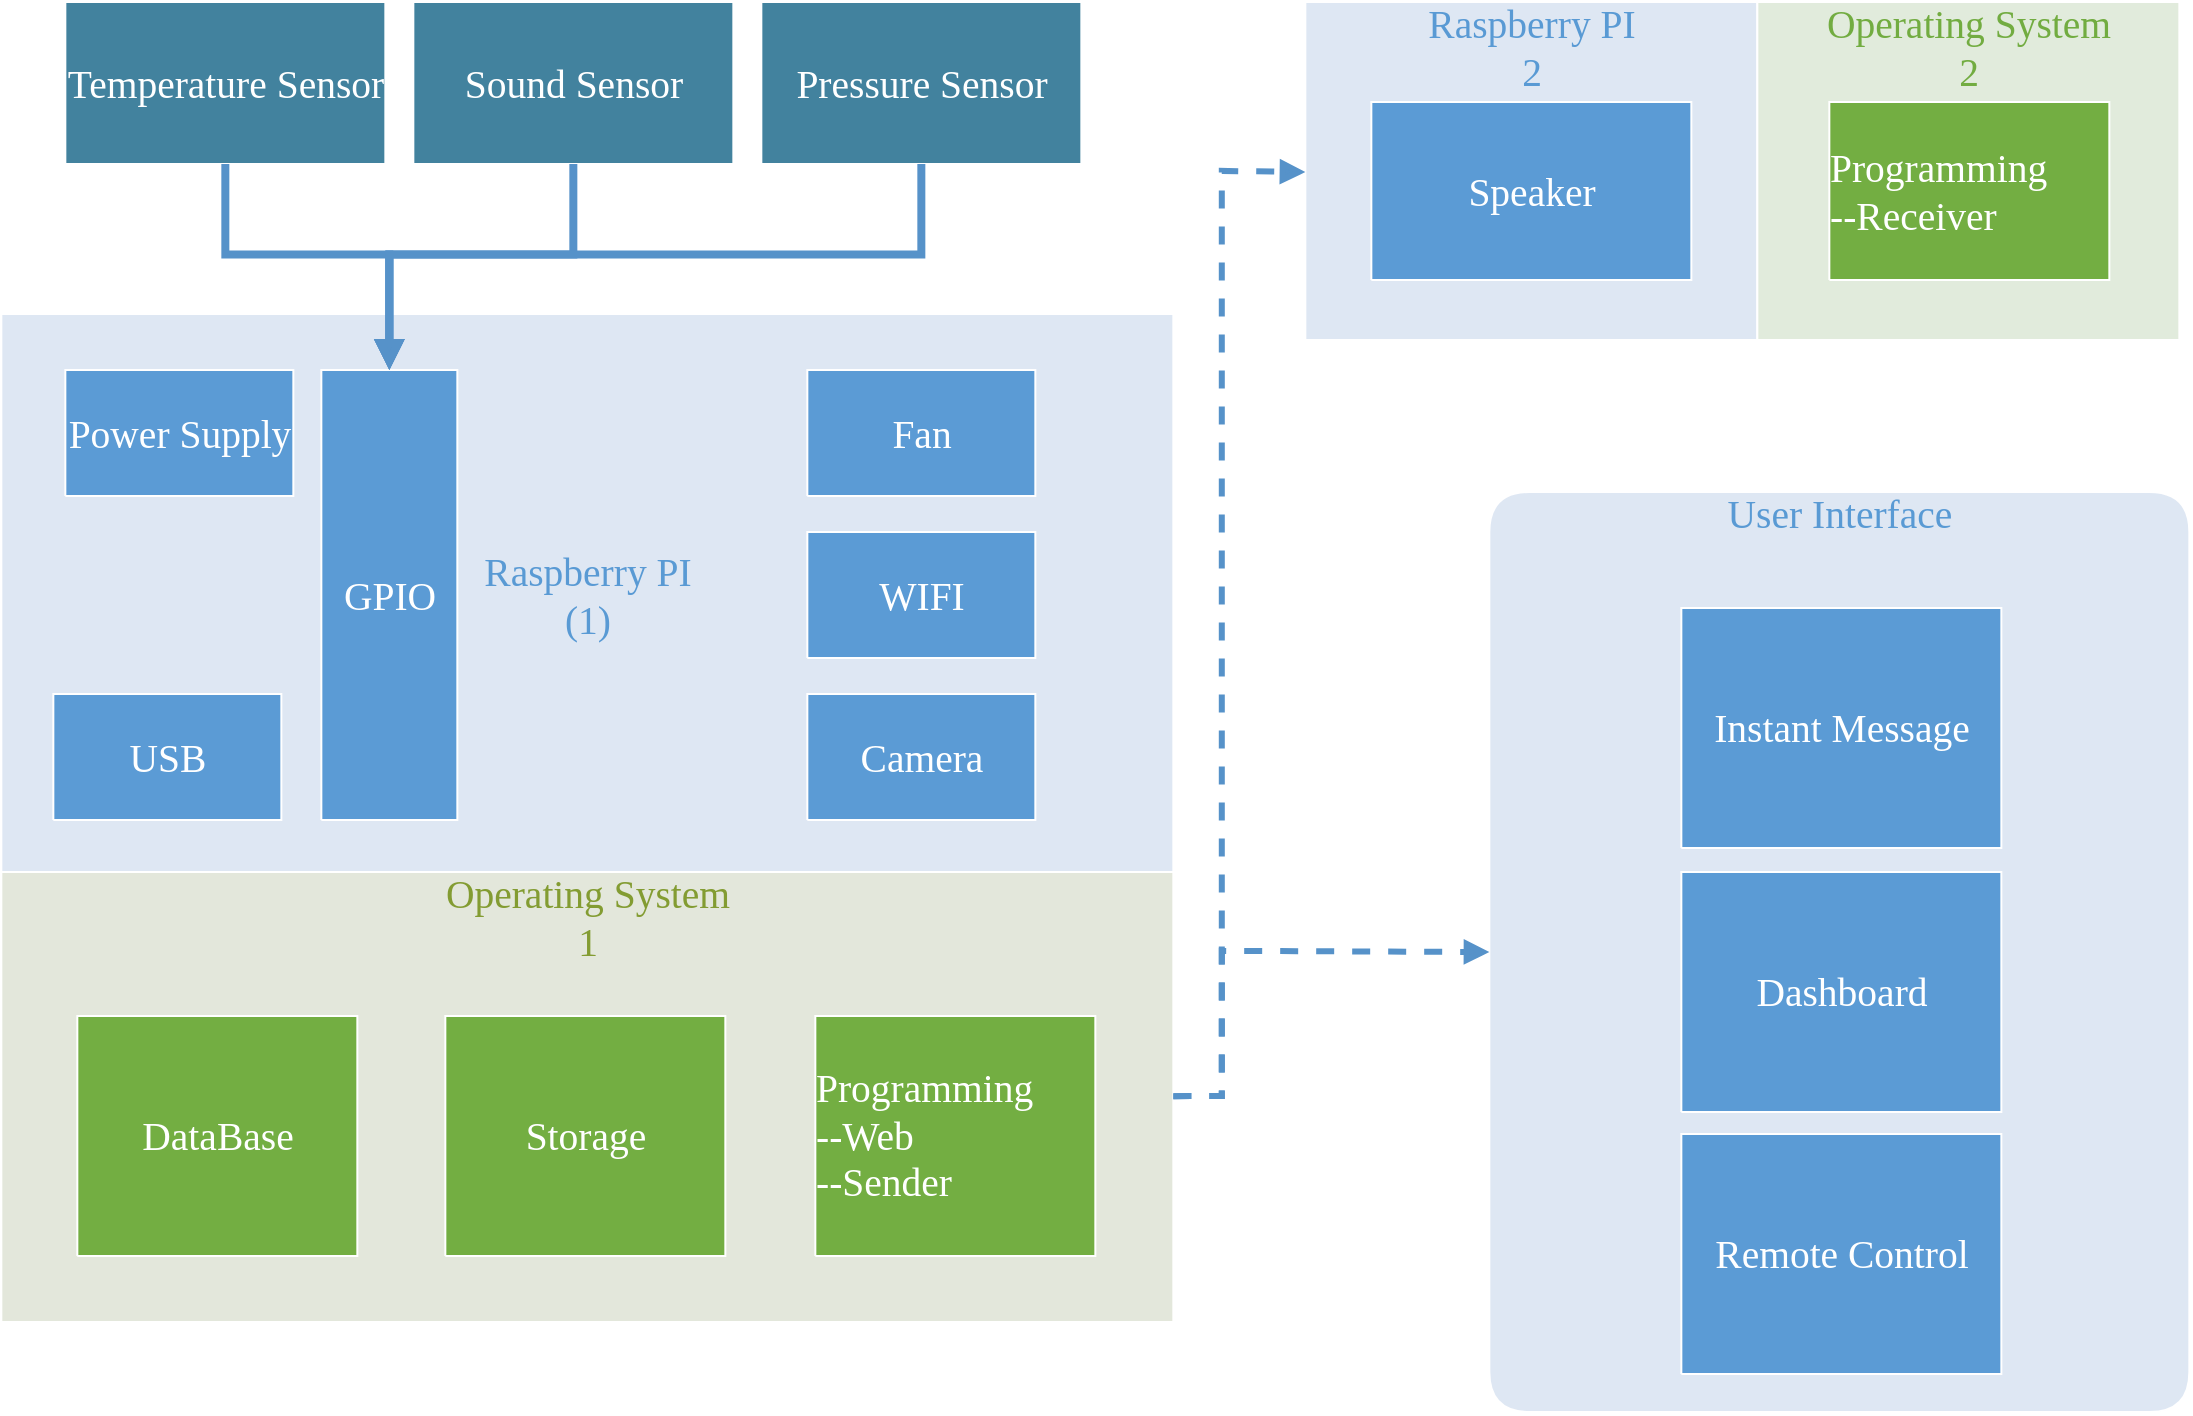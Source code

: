 <mxfile version="24.7.17" pages="3">
  <diagram name="Page-1" id="62TM473NfxSC4uELVpMy">
    <mxGraphModel dx="1043" dy="665" grid="1" gridSize="10" guides="1" tooltips="1" connect="1" arrows="1" fold="1" page="1" pageScale="1" pageWidth="1169" pageHeight="827" math="0" shadow="0">
      <root>
        <mxCell id="0" />
        <mxCell id="1" parent="0" />
        <UserObject label="&lt;div style=&quot;font-size: 1px&quot;&gt;&lt;font style=&quot;font-size:19.76px;font-family:Calibri;color:#599ad4;direction:ltr;letter-spacing:0px;line-height:120%;opacity:1&quot;&gt;Raspberry PI&lt;br/&gt;(1)&lt;br/&gt;&lt;/font&gt;&lt;/div&gt;" tags="Background" id="18vTvbQsv6gxz49nO06U-1">
          <mxCell style="verticalAlign=middle;align=center;overflow=width;vsdxID=1;fillColor=#dee7f3;gradientColor=none;shape=stencil(nZBLDoAgDERP0z3SIyjew0SURgSD+Lu9kMZoXLhwN9O+tukAlrNpJg1SzDH4QW/URgNYgZTkjA4UkwJUgGXng+6DX1zLfmoymdXo17xh5zmRJ6Q42BWCfc2oJfdAr+Yv+AP9Cb7OJ3H/2JG1HNGz/84klThPVCc=);strokeColor=#ffffff;points=[[0.5,0,0],[0.5,0,0],[0.5,0.5,0],[0.5,0.5,0],[1,0.5,0],[0.5,0,0]];labelBackgroundColor=none;rounded=0;html=1;whiteSpace=wrap;" parent="1" vertex="1">
            <mxGeometry x="657.67" y="636.014" width="586" height="281" as="geometry" />
          </mxCell>
        </UserObject>
        <UserObject label="&lt;div style=&quot;font-size: 1px&quot;&gt;&lt;font style=&quot;font-size:19.76px;font-family:Calibri;color:#ffffff;direction:ltr;letter-spacing:0px;line-height:120%;opacity:1&quot;&gt;Camera&lt;br/&gt;&lt;/font&gt;&lt;/div&gt;" tags="Background" id="18vTvbQsv6gxz49nO06U-2">
          <mxCell style="verticalAlign=middle;align=center;overflow=width;vsdxID=3;fillColor=#5b9bd5;gradientColor=none;shape=stencil(nZBLDoAgDERP0z3SIyjew0SURgSD+Lu9kMZoXLhwN9O+tukAlrNpJg1SzDH4QW/URgNYgZTkjA4UkwJUgGXng+6DX1zLfmoymdXo17xh5zmRJ6Q42BWCfc2oJfdAr+Yv+AP9Cb7OJ3H/2JG1HNGz/84klThPVCc=);strokeColor=#ffffff;points=[[0.5,0,0],[0.5,0,0],[0.5,0.5,0],[0.5,0.5,0],[1,0.5,0],[0.5,0,0]];labelBackgroundColor=none;rounded=0;html=1;whiteSpace=wrap;" parent="1" vertex="1">
            <mxGeometry x="1060.67" y="826.014" width="114" height="63" as="geometry" />
          </mxCell>
        </UserObject>
        <UserObject label="&lt;div style=&quot;font-size: 1px&quot;&gt;&lt;font style=&quot;font-size:19.76px;font-family:Calibri;color:#ffffff;direction:ltr;letter-spacing:0px;line-height:120%;opacity:1&quot;&gt;WIFI&lt;br/&gt;&lt;/font&gt;&lt;/div&gt;" tags="Background" id="18vTvbQsv6gxz49nO06U-3">
          <mxCell style="verticalAlign=middle;align=center;overflow=width;vsdxID=7;fillColor=#5b9bd5;gradientColor=none;shape=stencil(nZBLDoAgDERP0z3SIyjew0SURgSD+Lu9kMZoXLhwN9O+tukAlrNpJg1SzDH4QW/URgNYgZTkjA4UkwJUgGXng+6DX1zLfmoymdXo17xh5zmRJ6Q42BWCfc2oJfdAr+Yv+AP9Cb7OJ3H/2JG1HNGz/84klThPVCc=);strokeColor=#ffffff;points=[[0.5,0,0],[0.5,0,0],[0.5,0.5,0],[0.5,0.5,0],[1,0.5,0],[0.5,0,0]];labelBackgroundColor=none;rounded=0;html=1;whiteSpace=wrap;" parent="1" vertex="1">
            <mxGeometry x="1060.67" y="745.014" width="114" height="63" as="geometry" />
          </mxCell>
        </UserObject>
        <UserObject label="&lt;div style=&quot;font-size: 1px&quot;&gt;&lt;font style=&quot;font-size:19.76px;font-family:Calibri;color:#ffffff;direction:ltr;letter-spacing:0px;line-height:120%;opacity:1&quot;&gt;Fan&lt;br/&gt;&lt;/font&gt;&lt;/div&gt;" tags="Background" id="18vTvbQsv6gxz49nO06U-4">
          <mxCell style="verticalAlign=middle;align=center;overflow=width;vsdxID=8;fillColor=#5b9bd5;gradientColor=none;shape=stencil(nZBLDoAgDERP0z3SIyjew0SURgSD+Lu9kMZoXLhwN9O+tukAlrNpJg1SzDH4QW/URgNYgZTkjA4UkwJUgGXng+6DX1zLfmoymdXo17xh5zmRJ6Q42BWCfc2oJfdAr+Yv+AP9Cb7OJ3H/2JG1HNGz/84klThPVCc=);strokeColor=#ffffff;points=[[0.5,0,0],[0.5,0,0],[0.5,0.5,0],[0.5,0.5,0],[1,0.5,0],[0.5,0,0]];labelBackgroundColor=none;rounded=0;html=1;whiteSpace=wrap;" parent="1" vertex="1">
            <mxGeometry x="1060.67" y="664.014" width="114" height="63" as="geometry" />
          </mxCell>
        </UserObject>
        <UserObject label="&lt;div style=&quot;font-size: 1px&quot;&gt;&lt;font style=&quot;font-size:19.76px;font-family:Calibri;color:#ffffff;direction:ltr;letter-spacing:0px;line-height:120%;opacity:1&quot;&gt;USB&lt;br/&gt;&lt;/font&gt;&lt;/div&gt;" tags="Background" id="18vTvbQsv6gxz49nO06U-5">
          <mxCell style="verticalAlign=middle;align=center;overflow=width;vsdxID=10;fillColor=#5b9bd5;gradientColor=none;shape=stencil(nZBLDoAgDERP0z3SIyjew0SURgSD+Lu9kMZoXLhwN9O+tukAlrNpJg1SzDH4QW/URgNYgZTkjA4UkwJUgGXng+6DX1zLfmoymdXo17xh5zmRJ6Q42BWCfc2oJfdAr+Yv+AP9Cb7OJ3H/2JG1HNGz/84klThPVCc=);strokeColor=#ffffff;points=[[0.5,0,0],[0.5,0,0],[0.5,0.5,0],[0.5,0.5,0],[1,0.5,0],[0.5,0,0]];labelBackgroundColor=none;rounded=0;html=1;whiteSpace=wrap;" parent="1" vertex="1">
            <mxGeometry x="683.67" y="826.014" width="114" height="63" as="geometry" />
          </mxCell>
        </UserObject>
        <UserObject label="&lt;div style=&quot;font-size: 1px&quot;&gt;&lt;font style=&quot;font-size:19.76px;font-family:Calibri;color:#ffffff;direction:ltr;letter-spacing:0px;line-height:120%;opacity:1&quot;&gt;Power Supply&lt;br/&gt;&lt;/font&gt;&lt;/div&gt;" tags="Background" id="18vTvbQsv6gxz49nO06U-6">
          <mxCell style="verticalAlign=middle;align=center;overflow=width;vsdxID=11;fillColor=#5b9bd5;gradientColor=none;shape=stencil(nZBLDoAgDERP0z3SIyjew0SURgSD+Lu9kMZoXLhwN9O+tukAlrNpJg1SzDH4QW/URgNYgZTkjA4UkwJUgGXng+6DX1zLfmoymdXo17xh5zmRJ6Q42BWCfc2oJfdAr+Yv+AP9Cb7OJ3H/2JG1HNGz/84klThPVCc=);strokeColor=#ffffff;points=[[0.5,0,0],[0.5,0,0],[0.5,0.5,0],[0.5,0.5,0],[1,0.5,0],[0.5,0,0]];labelBackgroundColor=none;rounded=0;html=1;whiteSpace=wrap;" parent="1" vertex="1">
            <mxGeometry x="689.67" y="664.014" width="114" height="63" as="geometry" />
          </mxCell>
        </UserObject>
        <UserObject label="&lt;div style=&quot;font-size: 1px&quot;&gt;&lt;font style=&quot;font-size:19.76px;font-family:Calibri;color:#839c32;direction:ltr;letter-spacing:0px;line-height:120%;opacity:1&quot;&gt;Operating System&lt;br/&gt;1&lt;br/&gt;&lt;/font&gt;&lt;/div&gt;" tags="Background" id="18vTvbQsv6gxz49nO06U-7">
          <mxCell style="verticalAlign=top;align=center;overflow=width;vsdxID=20;fillColor=#e3e7db;gradientColor=none;shape=stencil(nZBLDoAgDERP0z3SIyjew0SURgSD+Lu9kMZoXLhwN9O+tukAlrNpJg1SzDH4QW/URgNYgZTkjA4UkwJUgGXng+6DX1zLfmoymdXo17xh5zmRJ6Q42BWCfc2oJfdAr+Yv+AP9Cb7OJ3H/2JG1HNGz/84klThPVCc=);strokeColor=#ffffff;points=[[0.5,0,0],[0.5,0,0],[0.5,0.5,0],[0.5,0.5,0],[1,0.5,0],[0.5,0,0]];labelBackgroundColor=none;rounded=0;html=1;whiteSpace=wrap;" parent="1" vertex="1">
            <mxGeometry x="657.67" y="915.014" width="586" height="225" as="geometry" />
          </mxCell>
        </UserObject>
        <UserObject label="&lt;div style=&quot;font-size: 1px&quot;&gt;&lt;font style=&quot;font-size:19.76px;font-family:Calibri;color:#ffffff;direction:ltr;letter-spacing:0px;line-height:120%;opacity:1&quot;&gt;DataBase&lt;br/&gt;&lt;/font&gt;&lt;/div&gt;" tags="Background" id="18vTvbQsv6gxz49nO06U-8">
          <mxCell style="verticalAlign=middle;align=center;overflow=width;vsdxID=21;fillColor=#73ae42;gradientColor=none;shape=stencil(nZBLDoAgDERP0z3SIyjew0SURgSD+Lu9kMZoXLhwN9O+tukAlrNpJg1SzDH4QW/URgNYgZTkjA4UkwJUgGXng+6DX1zLfmoymdXo17xh5zmRJ6Q42BWCfc2oJfdAr+Yv+AP9Cb7OJ3H/2JG1HNGz/84klThPVCc=);strokeColor=#ffffff;points=[[0.5,0,0],[0.5,1,0],[0,0.5,0],[0.5,0.5,0],[1,0.5,0],[0.5,0,0]];labelBackgroundColor=none;rounded=0;html=1;whiteSpace=wrap;" parent="1" vertex="1">
            <mxGeometry x="695.67" y="987.014" width="140" height="120" as="geometry" />
          </mxCell>
        </UserObject>
        <UserObject label="&lt;div style=&quot;font-size: 1px&quot;&gt;&lt;p style=&quot;text-align:left;margin-left:0;margin-right:0;margin-top:0px;margin-bottom:0px;text-indent:0;vertical-align:middle;direction:ltr;&quot;&gt;&lt;font style=&quot;font-size:19.76px;font-family:Calibri;color:#ffffff;direction:ltr;letter-spacing:0px;line-height:120%;opacity:1&quot;&gt;  Programming&lt;br/&gt;  --Web&lt;br/&gt;  --Sender&lt;br/&gt;&lt;/font&gt;&lt;/p&gt;&lt;/div&gt;" tags="Background" id="18vTvbQsv6gxz49nO06U-9">
          <mxCell style="verticalAlign=middle;align=left;overflow=width;vsdxID=22;fillColor=#73ae42;gradientColor=none;shape=stencil(nZBLDoAgDERP0z3SIyjew0SURgSD+Lu9kMZoXLhwN9O+tukAlrNpJg1SzDH4QW/URgNYgZTkjA4UkwJUgGXng+6DX1zLfmoymdXo17xh5zmRJ6Q42BWCfc2oJfdAr+Yv+AP9Cb7OJ3H/2JG1HNGz/84klThPVCc=);strokeColor=#ffffff;points=[[0.5,0,0],[0.5,1,0],[0,0.5,0],[0.5,0.5,0],[1,0.5,0],[0.5,0,0]];labelBackgroundColor=none;rounded=0;html=1;whiteSpace=wrap;" parent="1" vertex="1">
            <mxGeometry x="1064.67" y="987.014" width="140" height="120" as="geometry" />
          </mxCell>
        </UserObject>
        <UserObject label="&lt;div style=&quot;font-size: 1px&quot;&gt;&lt;font style=&quot;font-size:19.76px;font-family:Calibri;color:#ffffff;direction:ltr;letter-spacing:0px;line-height:120%;opacity:1&quot;&gt;Storage&lt;br/&gt;&lt;/font&gt;&lt;/div&gt;" tags="Background" id="18vTvbQsv6gxz49nO06U-10">
          <mxCell style="verticalAlign=middle;align=center;overflow=width;vsdxID=23;fillColor=#73ae42;gradientColor=none;shape=stencil(nZBLDoAgDERP0z3SIyjew0SURgSD+Lu9kMZoXLhwN9O+tukAlrNpJg1SzDH4QW/URgNYgZTkjA4UkwJUgGXng+6DX1zLfmoymdXo17xh5zmRJ6Q42BWCfc2oJfdAr+Yv+AP9Cb7OJ3H/2JG1HNGz/84klThPVCc=);strokeColor=#ffffff;points=[[0.5,0,0],[0.5,1,0],[0,0.5,0],[0.5,0.5,0],[1,0.5,0],[0.5,0,0]];labelBackgroundColor=none;rounded=0;html=1;whiteSpace=wrap;" parent="1" vertex="1">
            <mxGeometry x="879.67" y="987.014" width="140" height="120" as="geometry" />
          </mxCell>
        </UserObject>
        <UserObject label="&lt;div style=&quot;font-size: 1px&quot;&gt;&lt;font style=&quot;font-size:19.76px;font-family:Calibri;color:#599ad4;direction:ltr;letter-spacing:0px;line-height:120%;opacity:1&quot;&gt;User Interface&lt;br/&gt;&lt;/font&gt;&lt;/div&gt;" tags="Background" id="18vTvbQsv6gxz49nO06U-11">
          <mxCell style="verticalAlign=top;align=center;overflow=width;vsdxID=24;fillColor=#dee7f3;gradientColor=none;shape=stencil(nZBLDsIwDERP431wjlDKBThBRAyxCE2Vhu/pSTtFqrpg0Z1n5o0sDdlmCK4XYjOUnK7yVF8C2T0xaxcka6kX2ZZsc05ZLjndOw/du0qymRzx6OxGmo3Lp6N+BB4bmGjd0mP89kI2R++5baAPQKN2C/QXboL/oBvB1ft6THtgKY0Rcy7z9X7Vwva2/QI=);strokeColor=#ffffff;points=[[0.5,0,0],[0.5,0,0],[0.5,0.5,0],[0.5,0.5,0],[1,0.5,0],[0.5,0,0]];labelBackgroundColor=none;rounded=1;html=1;whiteSpace=wrap;" parent="1" vertex="1">
            <mxGeometry x="1401.67" y="725.014" width="350" height="460" as="geometry" />
          </mxCell>
        </UserObject>
        <UserObject label="&lt;div style=&quot;font-size: 1px&quot;&gt;&lt;font style=&quot;font-size:19.76px;font-family:Calibri;color:#ffffff;direction:ltr;letter-spacing:0px;line-height:120%;opacity:1&quot;&gt;Instant Message&lt;br/&gt;&lt;/font&gt;&lt;/div&gt;" tags="Background" id="18vTvbQsv6gxz49nO06U-12">
          <mxCell style="verticalAlign=middle;align=center;overflow=width;vsdxID=29;fillColor=#5b9bd5;gradientColor=none;shape=stencil(nZBLDoAgDERP0z3SIyjew0SURgSD+Lu9kMZoXLhwN9O+tukAlrNpJg1SzDH4QW/URgNYgZTkjA4UkwJUgGXng+6DX1zLfmoymdXo17xh5zmRJ6Q42BWCfc2oJfdAr+Yv+AP9Cb7OJ3H/2JG1HNGz/84klThPVCc=);strokeColor=#ffffff;points=[[0.5,0,0],[0.5,1,0],[0,0.5,0],[0.5,0.5,0],[1,0.5,0],[0.5,0,0]];labelBackgroundColor=none;rounded=0;html=1;whiteSpace=wrap;" parent="1" vertex="1">
            <mxGeometry x="1497.67" y="783.014" width="160" height="120" as="geometry" />
          </mxCell>
        </UserObject>
        <UserObject label="&lt;div style=&quot;font-size: 1px&quot;&gt;&lt;font style=&quot;font-size:19.76px;font-family:Calibri;color:#ffffff;direction:ltr;letter-spacing:0px;line-height:120%;opacity:1&quot;&gt;Dashboard&lt;br/&gt;&lt;/font&gt;&lt;/div&gt;" tags="Background" id="18vTvbQsv6gxz49nO06U-13">
          <mxCell style="verticalAlign=middle;align=center;overflow=width;vsdxID=30;fillColor=#5b9bd5;gradientColor=none;shape=stencil(nZBLDoAgDERP0z3SIyjew0SURgSD+Lu9kMZoXLhwN9O+tukAlrNpJg1SzDH4QW/URgNYgZTkjA4UkwJUgGXng+6DX1zLfmoymdXo17xh5zmRJ6Q42BWCfc2oJfdAr+Yv+AP9Cb7OJ3H/2JG1HNGz/84klThPVCc=);strokeColor=#ffffff;points=[[0.5,0,0],[0.5,1,0],[0,0.5,0],[0.5,0.5,0],[1,0.5,0],[0.5,0,0]];labelBackgroundColor=none;rounded=0;html=1;whiteSpace=wrap;" parent="1" vertex="1">
            <mxGeometry x="1497.67" y="915.014" width="160" height="120" as="geometry" />
          </mxCell>
        </UserObject>
        <UserObject label="&lt;div style=&quot;font-size: 1px&quot;&gt;&lt;font style=&quot;font-size:19.76px;font-family:Calibri;color:#ffffff;direction:ltr;letter-spacing:0px;line-height:120%;opacity:1&quot;&gt;Remote Control&lt;br/&gt;&lt;/font&gt;&lt;/div&gt;" tags="Background" id="18vTvbQsv6gxz49nO06U-14">
          <mxCell style="verticalAlign=middle;align=center;overflow=width;vsdxID=31;fillColor=#5b9bd5;gradientColor=none;shape=stencil(nZBLDoAgDERP0z3SIyjew0SURgSD+Lu9kMZoXLhwN9O+tukAlrNpJg1SzDH4QW/URgNYgZTkjA4UkwJUgGXng+6DX1zLfmoymdXo17xh5zmRJ6Q42BWCfc2oJfdAr+Yv+AP9Cb7OJ3H/2JG1HNGz/84klThPVCc=);strokeColor=#ffffff;points=[[0.5,0,0],[0.5,1,0],[0,0.5,0],[0.5,0.5,0],[1,0.5,0],[0.5,0,0]];labelBackgroundColor=none;rounded=0;html=1;whiteSpace=wrap;" parent="1" vertex="1">
            <mxGeometry x="1497.67" y="1046.014" width="160" height="120" as="geometry" />
          </mxCell>
        </UserObject>
        <UserObject label="&lt;div style=&quot;font-size: 1px&quot;&gt;&lt;font style=&quot;font-size:19.76px;font-family:Calibri;color:#599ad4;direction:ltr;letter-spacing:0px;line-height:120%;opacity:1&quot;&gt;Raspberry PI&lt;br/&gt;2&lt;br/&gt;&lt;/font&gt;&lt;/div&gt;" tags="Background" id="18vTvbQsv6gxz49nO06U-15">
          <mxCell style="verticalAlign=top;align=center;overflow=width;vsdxID=1000;fillColor=#dee7f3;gradientColor=none;shape=stencil(nZBLDoAgDERP0z3SIyjew0SURgSD+Lu9kMZoXLhwN9O+tukAlrNpJg1SzDH4QW/URgNYgZTkjA4UkwJUgGXng+6DX1zLfmoymdXo17xh5zmRJ6Q42BWCfc2oJfdAr+Yv+AP9Cb7OJ3H/2JG1HNGz/84klThPVCc=);strokeColor=#ffffff;points=[[0.5,0,0],[0.5,0,0],[0.5,0.5,0],[0.5,0.5,0],[1,0.5,0],[0.5,0,0]];labelBackgroundColor=none;rounded=0;html=1;whiteSpace=wrap;" parent="1" vertex="1">
            <mxGeometry x="1309.67" y="480.014" width="226" height="169" as="geometry" />
          </mxCell>
        </UserObject>
        <UserObject label="&lt;div style=&quot;font-size: 1px&quot;&gt;&lt;font style=&quot;font-size:19.76px;font-family:Calibri;color:#ffffff;direction:ltr;letter-spacing:0px;line-height:120%;opacity:1&quot;&gt;Speaker&lt;br/&gt;&lt;/font&gt;&lt;/div&gt;" tags="Background" id="18vTvbQsv6gxz49nO06U-16">
          <mxCell style="verticalAlign=middle;align=center;overflow=width;vsdxID=1001;fillColor=#5b9bd5;gradientColor=none;shape=stencil(nZBLDoAgDERP0z3SIyjew0SURgSD+Lu9kMZoXLhwN9O+tukAlrNpJg1SzDH4QW/URgNYgZTkjA4UkwJUgGXng+6DX1zLfmoymdXo17xh5zmRJ6Q42BWCfc2oJfdAr+Yv+AP9Cb7OJ3H/2JG1HNGz/84klThPVCc=);strokeColor=#ffffff;points=[[0.5,0,0],[0.5,1,0],[0,0.5,0],[0.5,0.5,0],[1,0.5,0],[0.5,0,0]];labelBackgroundColor=none;rounded=0;html=1;whiteSpace=wrap;" parent="1" vertex="1">
            <mxGeometry x="1342.67" y="530.014" width="160" height="89" as="geometry" />
          </mxCell>
        </UserObject>
        <UserObject label="&lt;div style=&quot;font-size: 1px&quot;&gt;&lt;font style=&quot;font-size:19.76px;font-family:Calibri;color:#72ac41;direction:ltr;letter-spacing:0px;line-height:120%;opacity:1&quot;&gt;Operating System&lt;br/&gt;2&lt;br/&gt;&lt;/font&gt;&lt;/div&gt;" tags="Background" id="18vTvbQsv6gxz49nO06U-17">
          <mxCell style="verticalAlign=top;align=center;overflow=width;vsdxID=1002;fillColor=#e1ebdc;gradientColor=none;shape=stencil(nZBLDoAgDERP0z3SIyjew0SURgSD+Lu9kMZoXLhwN9O+tukAlrNpJg1SzDH4QW/URgNYgZTkjA4UkwJUgGXng+6DX1zLfmoymdXo17xh5zmRJ6Q42BWCfc2oJfdAr+Yv+AP9Cb7OJ3H/2JG1HNGz/84klThPVCc=);strokeColor=#ffffff;points=[[0.5,0,0],[0.5,0,0],[0.5,0.5,0],[0.5,0.5,0],[1,0.5,0],[0.5,0,0]];labelBackgroundColor=none;rounded=0;html=1;whiteSpace=wrap;" parent="1" vertex="1">
            <mxGeometry x="1535.67" y="480.014" width="211" height="169" as="geometry" />
          </mxCell>
        </UserObject>
        <UserObject label="&lt;div style=&quot;font-size: 1px&quot;&gt;&lt;p style=&quot;text-align:left;margin-left:0;margin-right:0;margin-top:0px;margin-bottom:0px;text-indent:0;vertical-align:middle;direction:ltr;&quot;&gt;&lt;font style=&quot;font-size:19.76px;font-family:Calibri;color:#ffffff;direction:ltr;letter-spacing:0px;line-height:120%;opacity:1&quot;&gt;  Programming&lt;br/&gt;  --Receiver&lt;br/&gt;&lt;/font&gt;&lt;/p&gt;&lt;/div&gt;" tags="Background" id="18vTvbQsv6gxz49nO06U-18">
          <mxCell style="verticalAlign=middle;align=left;overflow=width;vsdxID=1003;fillColor=#73ae42;gradientColor=none;shape=stencil(nZBLDoAgDERP0z3SIyjew0SURgSD+Lu9kMZoXLhwN9O+tukAlrNpJg1SzDH4QW/URgNYgZTkjA4UkwJUgGXng+6DX1zLfmoymdXo17xh5zmRJ6Q42BWCfc2oJfdAr+Yv+AP9Cb7OJ3H/2JG1HNGz/84klThPVCc=);strokeColor=#ffffff;points=[[0.5,0,0],[0.5,0,0],[0.5,0.5,0],[0.5,0.5,0],[1,0.5,0],[0.5,0,0]];labelBackgroundColor=none;rounded=0;html=1;whiteSpace=wrap;" parent="1" vertex="1">
            <mxGeometry x="1571.67" y="530.014" width="140" height="89" as="geometry" />
          </mxCell>
        </UserObject>
        <UserObject label="&lt;div style=&quot;font-size: 1px&quot;&gt;&lt;font style=&quot;font-size:19.76px;font-family:Calibri;color:#ffffff;direction:ltr;letter-spacing:0px;line-height:120%;opacity:1&quot;&gt;GPIO&lt;br/&gt;&lt;/font&gt;&lt;/div&gt;" tags="Background" id="18vTvbQsv6gxz49nO06U-19">
          <mxCell style="verticalAlign=middle;align=center;overflow=width;vsdxID=1008;fillColor=#5b9bd5;gradientColor=none;shape=stencil(nZBLDoAgDERP0z3SIyjew0SURgSD+Lu9kMZoXLhwN9O+tukAlrNpJg1SzDH4QW/URgNYgZTkjA4UkwJUgGXng+6DX1zLfmoymdXo17xh5zmRJ6Q42BWCfc2oJfdAr+Yv+AP9Cb7OJ3H/2JG1HNGz/84klThPVCc=);strokeColor=#ffffff;points=[[0.5,0,0],[0.5,0,0],[0.5,0.5,0],[0.5,0.5,0],[1,0.5,0],[0.5,0,0]];labelBackgroundColor=none;rounded=0;html=1;whiteSpace=wrap;" parent="1" vertex="1">
            <mxGeometry x="817.67" y="664.014" width="68" height="225" as="geometry" />
          </mxCell>
        </UserObject>
        <UserObject label="&lt;div style=&quot;font-size: 1px&quot;&gt;&lt;font style=&quot;font-size:19.76px;font-family:Calibri;color:#ffffff;direction:ltr;letter-spacing:0px;line-height:120%;opacity:1&quot;&gt;Sound Sensor&lt;br/&gt;&lt;/font&gt;&lt;/div&gt;" tags="Background" id="18vTvbQsv6gxz49nO06U-20">
          <mxCell style="verticalAlign=middle;align=center;overflow=width;vsdxID=1016;fillColor=#42829e;gradientColor=none;shape=stencil(nZBLDoAgDERP0z3SIyjew0SURgSD+Lu9kMZoXLhwN9O+tukAlrNpJg1SzDH4QW/URgNYgZTkjA4UkwJUgGXng+6DX1zLfmoymdXo17xh5zmRJ6Q42BWCfc2oJfdAr+Yv+AP9Cb7OJ3H/2JG1HNGz/84klThPVCc=);strokeColor=#ffffff;points=[[0.5,0,0],[0.5,1,0],[0,0.5,0],[0.5,0.5,0],[1,0.5,0],[0.5,0,0]];labelBackgroundColor=none;rounded=0;html=1;whiteSpace=wrap;" parent="1" vertex="1">
            <mxGeometry x="863.67" y="480.014" width="160" height="81" as="geometry" />
          </mxCell>
        </UserObject>
        <UserObject label="&lt;div style=&quot;font-size: 1px&quot;&gt;&lt;font style=&quot;font-size:19.76px;font-family:Calibri;color:#ffffff;direction:ltr;letter-spacing:0px;line-height:120%;opacity:1&quot;&gt;Temperature Sensor&lt;br/&gt;&lt;/font&gt;&lt;/div&gt;" tags="Background" id="18vTvbQsv6gxz49nO06U-21">
          <mxCell style="verticalAlign=middle;align=center;overflow=width;vsdxID=1017;fillColor=#42829e;gradientColor=none;shape=stencil(nZBLDoAgDERP0z3SIyjew0SURgSD+Lu9kMZoXLhwN9O+tukAlrNpJg1SzDH4QW/URgNYgZTkjA4UkwJUgGXng+6DX1zLfmoymdXo17xh5zmRJ6Q42BWCfc2oJfdAr+Yv+AP9Cb7OJ3H/2JG1HNGz/84klThPVCc=);strokeColor=#ffffff;points=[[0.5,0,0],[0.5,1,0],[0,0.5,0],[0.5,0.5,0],[1,0.5,0],[0.5,0,0]];labelBackgroundColor=none;rounded=0;html=1;whiteSpace=wrap;" parent="1" vertex="1">
            <mxGeometry x="689.67" y="480.014" width="160" height="81" as="geometry" />
          </mxCell>
        </UserObject>
        <UserObject label="&lt;div style=&quot;font-size: 1px&quot;&gt;&lt;font style=&quot;font-size:19.76px;font-family:Calibri;color:#ffffff;direction:ltr;letter-spacing:0px;line-height:120%;opacity:1&quot;&gt;Pressure Sensor&lt;br/&gt;&lt;/font&gt;&lt;/div&gt;" tags="Background" id="18vTvbQsv6gxz49nO06U-22">
          <mxCell style="verticalAlign=middle;align=center;overflow=width;vsdxID=1018;fillColor=#42829e;gradientColor=none;shape=stencil(nZBLDoAgDERP0z3SIyjew0SURgSD+Lu9kMZoXLhwN9O+tukAlrNpJg1SzDH4QW/URgNYgZTkjA4UkwJUgGXng+6DX1zLfmoymdXo17xh5zmRJ6Q42BWCfc2oJfdAr+Yv+AP9Cb7OJ3H/2JG1HNGz/84klThPVCc=);strokeColor=#ffffff;points=[[0.5,0,0],[0.5,1,0],[0,0.5,0],[0.5,0.5,0],[1,0.5,0],[0.5,0,0]];labelBackgroundColor=none;rounded=0;html=1;whiteSpace=wrap;" parent="1" vertex="1">
            <mxGeometry x="1037.67" y="480.014" width="160" height="81" as="geometry" />
          </mxCell>
        </UserObject>
        <UserObject label="&lt;div style=&quot;font-size: 1px&quot;&gt;&lt;/div&gt;" tags="Connector" id="18vTvbQsv6gxz49nO06U-23">
          <mxCell style="vsdxID=1022;edgeStyle=none;dashed=1;startArrow=none;endArrow=block;startSize=5;endSize=5;strokeWidth=3;strokeColor=#5692c9;spacingTop=0;spacingBottom=0;spacingLeft=0;spacingRight=0;verticalAlign=middle;html=1;labelBackgroundColor=#ffffff;rounded=0;align=center;exitX=1;exitY=0.498;exitDx=0;exitDy=0;exitPerimeter=0;entryX=0;entryY=0.5;entryDx=0;entryDy=0;entryPerimeter=0;" parent="1" source="18vTvbQsv6gxz49nO06U-7" target="18vTvbQsv6gxz49nO06U-11" edge="1">
            <mxGeometry relative="1" as="geometry">
              <mxPoint x="-1" as="offset" />
              <Array as="points">
                <mxPoint x="1267.9" y="1027.014" />
                <mxPoint x="1267.9" y="954.434" />
              </Array>
            </mxGeometry>
          </mxCell>
        </UserObject>
        <UserObject label="&lt;div style=&quot;font-size: 1px&quot;&gt;&lt;/div&gt;" tags="Connector" id="18vTvbQsv6gxz49nO06U-24">
          <mxCell style="vsdxID=1015;edgeStyle=none;dashed=1;startArrow=none;endArrow=block;startSize=5;endSize=5;strokeWidth=3;strokeColor=#5692c9;spacingTop=0;spacingBottom=0;spacingLeft=0;spacingRight=0;verticalAlign=middle;html=1;labelBackgroundColor=#ffffff;rounded=0;align=center;exitX=1;exitY=0.498;exitDx=0;exitDy=0;exitPerimeter=0;entryX=0;entryY=0.503;entryDx=0;entryDy=0;entryPerimeter=0;" parent="1" source="18vTvbQsv6gxz49nO06U-7" target="18vTvbQsv6gxz49nO06U-15" edge="1">
            <mxGeometry relative="1" as="geometry">
              <mxPoint as="offset" />
              <Array as="points">
                <mxPoint x="1267.9" y="1027.014" />
                <mxPoint x="1267.9" y="564.454" />
              </Array>
            </mxGeometry>
          </mxCell>
        </UserObject>
        <UserObject label="" tags="Connector" id="18vTvbQsv6gxz49nO06U-25">
          <mxCell style="vsdxID=1019;edgeStyle=none;startArrow=none;endArrow=block;startSize=5;endSize=5;strokeWidth=4;strokeColor=#5692c9;spacingTop=0;spacingBottom=0;spacingLeft=0;spacingRight=0;verticalAlign=middle;html=1;labelBackgroundColor=#ffffff;rounded=0;exitX=0.5;exitY=1;exitDx=0;exitDy=0;exitPerimeter=0;entryX=0.5;entryY=0;entryDx=0;entryDy=0;entryPerimeter=0;" parent="1" source="18vTvbQsv6gxz49nO06U-21" target="18vTvbQsv6gxz49nO06U-19" edge="1">
            <mxGeometry relative="1" as="geometry">
              <mxPoint as="offset" />
              <Array as="points">
                <mxPoint x="769.67" y="606.304" />
                <mxPoint x="851.67" y="606.304" />
              </Array>
            </mxGeometry>
          </mxCell>
        </UserObject>
        <UserObject label="" tags="Connector" id="18vTvbQsv6gxz49nO06U-26">
          <mxCell style="vsdxID=1020;edgeStyle=none;startArrow=none;endArrow=block;startSize=5;endSize=5;strokeWidth=4;strokeColor=#5692c9;spacingTop=0;spacingBottom=0;spacingLeft=0;spacingRight=0;verticalAlign=middle;html=1;labelBackgroundColor=#ffffff;rounded=0;exitX=0.5;exitY=1;exitDx=0;exitDy=0;exitPerimeter=0;entryX=0.5;entryY=0;entryDx=0;entryDy=0;entryPerimeter=0;" parent="1" source="18vTvbQsv6gxz49nO06U-20" target="18vTvbQsv6gxz49nO06U-19" edge="1">
            <mxGeometry relative="1" as="geometry">
              <mxPoint x="-1" as="offset" />
              <Array as="points">
                <mxPoint x="943.67" y="606.304" />
                <mxPoint x="851.67" y="606.304" />
              </Array>
            </mxGeometry>
          </mxCell>
        </UserObject>
        <UserObject label="" tags="Connector" id="18vTvbQsv6gxz49nO06U-27">
          <mxCell style="vsdxID=1021;edgeStyle=none;startArrow=none;endArrow=block;startSize=5;endSize=5;strokeWidth=4;strokeColor=#5692c9;spacingTop=0;spacingBottom=0;spacingLeft=0;spacingRight=0;verticalAlign=middle;html=1;labelBackgroundColor=#ffffff;rounded=0;exitX=0.5;exitY=1;exitDx=0;exitDy=0;exitPerimeter=0;entryX=0.5;entryY=0;entryDx=0;entryDy=0;entryPerimeter=0;" parent="1" source="18vTvbQsv6gxz49nO06U-22" target="18vTvbQsv6gxz49nO06U-19" edge="1">
            <mxGeometry relative="1" as="geometry">
              <mxPoint x="-1" as="offset" />
              <Array as="points">
                <mxPoint x="1117.67" y="606.304" />
                <mxPoint x="851.67" y="606.304" />
              </Array>
            </mxGeometry>
          </mxCell>
        </UserObject>
      </root>
    </mxGraphModel>
  </diagram>
  <diagram name="Page-2" id="3G1b5SGKyLgUC9qnEKuS">
    <mxGraphModel dx="1292" dy="691" grid="1" gridSize="10" guides="1" tooltips="1" connect="1" arrows="1" fold="1" page="1" pageScale="1" pageWidth="1169" pageHeight="827" math="0" shadow="0">
      <root>
        <mxCell id="0" />
        <mxCell id="1" parent="0" />
        <UserObject label="&lt;div style=&quot;font-size: 1px&quot;&gt;&lt;font style=&quot;font-size:19.76px;font-family:Calibri;color:#599ad4;direction:ltr;letter-spacing:0px;line-height:120%;opacity:1&quot;&gt;Raspberry PI&lt;br/&gt;&lt;/font&gt;&lt;/div&gt;" tags="Background" id="2">
          <mxCell style="verticalAlign=middle;align=center;overflow=width;vsdxID=1027;fillColor=#dee7f3;gradientColor=none;shape=stencil(nZBLDoAgDERP0z3SIyjew0SURgSD+Lu9kMZoXLhwN9O+tukAlrNpJg1SzDH4QW/URgNYgZTkjA4UkwJUgGXng+6DX1zLfmoymdXo17xh5zmRJ6Q42BWCfc2oJfdAr+Yv+AP9Cb7OJ3H/2JG1HNGz/84klThPVCc=);strokeColor=#ffffff;points=[[0.5,0,0],[0.5,0,0],[0.5,0.5,0],[0.5,0.5,0],[1,0.5,0],[0.5,0,0]];labelBackgroundColor=none;rounded=0;html=1;whiteSpace=wrap;" parent="1" vertex="1">
            <mxGeometry x="80" y="198" width="586" height="350" as="geometry" />
          </mxCell>
        </UserObject>
        <UserObject label="&lt;div style=&quot;font-size: 1px&quot;&gt;&lt;font style=&quot;font-size:19.76px;font-family:Calibri;color:#ffffff;direction:ltr;letter-spacing:0px;line-height:120%;opacity:1&quot;&gt;Camera&lt;br/&gt;&lt;/font&gt;&lt;/div&gt;" tags="Background" id="3">
          <mxCell style="verticalAlign=middle;align=center;overflow=width;vsdxID=1028;fillColor=#5b9bd5;gradientColor=none;shape=stencil(nZBLDoAgDERP0z3SIyjew0SURgSD+Lu9kMZoXLhwN9O+tukAlrNpJg1SzDH4QW/URgNYgZTkjA4UkwJUgGXng+6DX1zLfmoymdXo17xh5zmRJ6Q42BWCfc2oJfdAr+Yv+AP9Cb7OJ3H/2JG1HNGz/84klThPVCc=);strokeColor=#ffffff;points=[[0.5,0,0],[0.5,0,0],[0.5,0.5,0],[0.5,0.5,0],[1,0.5,0],[0.5,0,0]];labelBackgroundColor=none;rounded=0;html=1;whiteSpace=wrap;" parent="1" vertex="1">
            <mxGeometry x="480" y="389" width="144" height="80" as="geometry" />
          </mxCell>
        </UserObject>
        <UserObject label="&lt;div style=&quot;font-size: 1px&quot;&gt;&lt;font style=&quot;font-size:19.76px;font-family:Calibri;color:#ffffff;direction:ltr;letter-spacing:0px;line-height:120%;opacity:1&quot;&gt;WIFI&lt;br/&gt;&lt;/font&gt;&lt;/div&gt;" tags="Background" id="4">
          <mxCell style="verticalAlign=middle;align=center;overflow=width;vsdxID=1029;fillColor=#5b9bd5;gradientColor=none;shape=stencil(nZBLDoAgDERP0z3SIyjew0SURgSD+Lu9kMZoXLhwN9O+tukAlrNpJg1SzDH4QW/URgNYgZTkjA4UkwJUgGXng+6DX1zLfmoymdXo17xh5zmRJ6Q42BWCfc2oJfdAr+Yv+AP9Cb7OJ3H/2JG1HNGz/84klThPVCc=);strokeColor=#ffffff;points=[[0.5,0,0],[0.5,0,0],[0.5,0.5,0],[0.5,0.5,0],[1,0.5,0],[0.5,0,0]];labelBackgroundColor=none;rounded=0;html=1;whiteSpace=wrap;" parent="1" vertex="1">
            <mxGeometry x="480" y="277" width="144" height="80" as="geometry" />
          </mxCell>
        </UserObject>
        <UserObject label="&lt;div style=&quot;font-size: 1px&quot;&gt;&lt;font style=&quot;font-size:19.76px;font-family:Calibri;color:#ffffff;direction:ltr;letter-spacing:0px;line-height:120%;opacity:1&quot;&gt;USB&lt;br/&gt;&lt;/font&gt;&lt;/div&gt;" tags="Background" id="5">
          <mxCell style="verticalAlign=middle;align=center;overflow=width;vsdxID=1031;fillColor=#5b9bd5;gradientColor=none;shape=stencil(nZBLDoAgDERP0z3SIyjew0SURgSD+Lu9kMZoXLhwN9O+tukAlrNpJg1SzDH4QW/URgNYgZTkjA4UkwJUgGXng+6DX1zLfmoymdXo17xh5zmRJ6Q42BWCfc2oJfdAr+Yv+AP9Cb7OJ3H/2JG1HNGz/84klThPVCc=);strokeColor=#ffffff;points=[[0.5,0,0],[0.5,0,0],[0.5,0.5,0],[0.5,0.5,0],[1,0.5,0],[0.5,0,0]];labelBackgroundColor=none;rounded=0;html=1;whiteSpace=wrap;" parent="1" vertex="1">
            <mxGeometry x="97" y="429" width="124" height="68" as="geometry" />
          </mxCell>
        </UserObject>
        <UserObject label="&lt;div style=&quot;font-size: 1px&quot;&gt;&lt;font style=&quot;font-size:19.76px;font-family:Calibri;color:#ffffff;direction:ltr;letter-spacing:0px;line-height:120%;opacity:1&quot;&gt;Power Supply&lt;br/&gt;&lt;/font&gt;&lt;/div&gt;" tags="Background" id="6">
          <mxCell style="verticalAlign=middle;align=center;overflow=width;vsdxID=1032;fillColor=#5b9bd5;gradientColor=none;shape=stencil(nZBLDoAgDERP0z3SIyjew0SURgSD+Lu9kMZoXLhwN9O+tukAlrNpJg1SzDH4QW/URgNYgZTkjA4UkwJUgGXng+6DX1zLfmoymdXo17xh5zmRJ6Q42BWCfc2oJfdAr+Yv+AP9Cb7OJ3H/2JG1HNGz/84klThPVCc=);strokeColor=#ffffff;points=[[0.5,0,0],[0.5,0,0],[0.5,0.5,0],[0.5,0.5,0],[1,0.5,0],[0.5,0,0]];labelBackgroundColor=none;rounded=0;html=1;whiteSpace=wrap;" parent="1" vertex="1">
            <mxGeometry x="93" y="248" width="124" height="68" as="geometry" />
          </mxCell>
        </UserObject>
        <UserObject label="&lt;div style=&quot;font-size: 1px&quot;&gt;&lt;font style=&quot;font-size:19.76px;font-family:Calibri;color:#839c32;direction:ltr;letter-spacing:0px;line-height:120%;opacity:1&quot;&gt;&lt;br/&gt;Operating System&lt;br/&gt;&lt;/font&gt;&lt;/div&gt;" tags="Background" id="7">
          <mxCell style="verticalAlign=top;align=center;overflow=width;vsdxID=1033;fillColor=#e3e7db;gradientColor=none;shape=stencil(nZBLDoAgDERP0z3SIyjew0SURgSD+Lu9kMZoXLhwN9O+tukAlrNpJg1SzDH4QW/URgNYgZTkjA4UkwJUgGXng+6DX1zLfmoymdXo17xh5zmRJ6Q42BWCfc2oJfdAr+Yv+AP9Cb7OJ3H/2JG1HNGz/84klThPVCc=);strokeColor=#ffffff;points=[[0.5,0,0],[0.5,0,0],[0.5,0.5,0],[0.5,0.5,0],[1,0.5,0],[0.5,0,0]];labelBackgroundColor=none;rounded=0;html=1;whiteSpace=wrap;" parent="1" vertex="1">
            <mxGeometry x="80" y="549" width="586" height="225" as="geometry" />
          </mxCell>
        </UserObject>
        <UserObject label="&lt;div style=&quot;font-size: 1px&quot;&gt;&lt;font style=&quot;font-size:19.76px;font-family:Calibri;color:#ffffff;direction:ltr;letter-spacing:0px;line-height:120%;opacity:1&quot;&gt;DataBase&lt;br/&gt;&lt;/font&gt;&lt;/div&gt;" tags="Background" id="8">
          <mxCell style="verticalAlign=middle;align=center;overflow=width;vsdxID=1034;fillColor=#73ae42;gradientColor=none;shape=stencil(nZBLDoAgDERP0z3SIyjew0SURgSD+Lu9kMZoXLhwN9O+tukAlrNpJg1SzDH4QW/URgNYgZTkjA4UkwJUgGXng+6DX1zLfmoymdXo17xh5zmRJ6Q42BWCfc2oJfdAr+Yv+AP9Cb7OJ3H/2JG1HNGz/84klThPVCc=);strokeColor=#ffffff;points=[[0.5,0,0],[0.5,1,0],[0,0.5,0],[0.5,0.5,0],[1,0.5,0],[0.5,0,0]];labelBackgroundColor=none;rounded=0;html=1;whiteSpace=wrap;" parent="1" vertex="1">
            <mxGeometry x="118" y="621" width="140" height="120" as="geometry" />
          </mxCell>
        </UserObject>
        <UserObject label="&lt;div style=&quot;font-size: 1px&quot;&gt;&lt;p style=&quot;text-align:center;margin-left:0;margin-right:0;margin-top:0px;margin-bottom:0px;text-indent:0;vertical-align:middle;direction:ltr;&quot;&gt;&lt;font style=&quot;font-size:19.76px;font-family:Calibri;color:#ffffff;direction:ltr;letter-spacing:0px;line-height:120%;opacity:1&quot;&gt;Programming&lt;br/&gt;&lt;/font&gt;&lt;/p&gt;&lt;/div&gt;" tags="Background" id="9">
          <mxCell style="verticalAlign=middle;align=center;overflow=width;vsdxID=1035;fillColor=#73ae42;gradientColor=none;shape=stencil(nZBLDoAgDERP0z3SIyjew0SURgSD+Lu9kMZoXLhwN9O+tukAlrNpJg1SzDH4QW/URgNYgZTkjA4UkwJUgGXng+6DX1zLfmoymdXo17xh5zmRJ6Q42BWCfc2oJfdAr+Yv+AP9Cb7OJ3H/2JG1HNGz/84klThPVCc=);strokeColor=#ffffff;points=[[0.5,0,0],[0.5,1,0],[0,0.5,0],[0.5,0.5,0],[1,0.5,0],[0.5,0,0]];labelBackgroundColor=none;rounded=0;html=1;whiteSpace=wrap;" parent="1" vertex="1">
            <mxGeometry x="487" y="621" width="140" height="120" as="geometry" />
          </mxCell>
        </UserObject>
        <UserObject label="&lt;div style=&quot;font-size: 1px&quot;&gt;&lt;font style=&quot;font-size:19.76px;font-family:Calibri;color:#ffffff;direction:ltr;letter-spacing:0px;line-height:120%;opacity:1&quot;&gt;Storage&lt;br/&gt;&lt;/font&gt;&lt;/div&gt;" tags="Background" id="10">
          <mxCell style="verticalAlign=middle;align=center;overflow=width;vsdxID=1036;fillColor=#73ae42;gradientColor=none;shape=stencil(nZBLDoAgDERP0z3SIyjew0SURgSD+Lu9kMZoXLhwN9O+tukAlrNpJg1SzDH4QW/URgNYgZTkjA4UkwJUgGXng+6DX1zLfmoymdXo17xh5zmRJ6Q42BWCfc2oJfdAr+Yv+AP9Cb7OJ3H/2JG1HNGz/84klThPVCc=);strokeColor=#ffffff;points=[[0.5,0,0],[0.5,1,0],[0,0.5,0],[0.5,0.5,0],[1,0.5,0],[0.5,0,0]];labelBackgroundColor=none;rounded=0;html=1;whiteSpace=wrap;" parent="1" vertex="1">
            <mxGeometry x="302" y="621" width="140" height="120" as="geometry" />
          </mxCell>
        </UserObject>
        <UserObject label="&lt;div style=&quot;font-size: 1px&quot;&gt;&lt;font style=&quot;font-size:19.76px;font-family:Calibri;color:#615885;direction:ltr;letter-spacing:0px;line-height:120%;opacity:1&quot;&gt;&lt;br/&gt;User Interface&lt;br/&gt;&lt;/font&gt;&lt;/div&gt;" tags="Background" id="11">
          <mxCell style="verticalAlign=top;align=center;overflow=width;vsdxID=1037;fillColor=#dfdee3;gradientColor=none;shape=stencil(nZBLDsIwDERP431wjlDKBThBRAyxCE2Vhu/pSTtFqrpg0Z1n5o0sDdlmCK4XYjOUnK7yVF8C2T0xaxcka6kX2ZZsc05ZLjndOw/du0qymRzx6OxGmo3Lp6N+BB4bmGjd0mP89kI2R++5baAPQKN2C/QXboL/oBvB1ft6THtgKY0Rcy7z9X7Vwva2/QI=);strokeColor=#ffffff;points=[[0.5,0,0],[0.5,0,0],[0.5,0.5,0],[0.5,0.5,0],[1,0.5,0],[0.5,0,0]];labelBackgroundColor=none;rounded=1;html=1;whiteSpace=wrap;" parent="1" vertex="1">
            <mxGeometry x="784" y="249" width="350" height="492" as="geometry" />
          </mxCell>
        </UserObject>
        <UserObject label="&lt;div style=&quot;font-size: 1px&quot;&gt;&lt;font style=&quot;font-size:19.76px;font-family:Calibri;color:#ffffff;direction:ltr;letter-spacing:0px;line-height:120%;opacity:1&quot;&gt;Instant Message&lt;br/&gt;&lt;/font&gt;&lt;/div&gt;" tags="Background" id="12">
          <mxCell style="verticalAlign=middle;align=center;overflow=width;vsdxID=1038;fillColor=#625986;gradientColor=none;shape=stencil(nZBLDoAgDERP0z3SIyjew0SURgSD+Lu9kMZoXLhwN9O+tukAlrNpJg1SzDH4QW/URgNYgZTkjA4UkwJUgGXng+6DX1zLfmoymdXo17xh5zmRJ6Q42BWCfc2oJfdAr+Yv+AP9Cb7OJ3H/2JG1HNGz/84klThPVCc=);strokeColor=#ffffff;points=[[0.5,0,0],[0.5,1,0],[0,0.5,0],[0.5,0.5,0],[1,0.5,0],[0.5,0,0]];labelBackgroundColor=none;rounded=0;html=1;whiteSpace=wrap;" parent="1" vertex="1">
            <mxGeometry x="880" y="326" width="160" height="120" as="geometry" />
          </mxCell>
        </UserObject>
        <UserObject label="&lt;div style=&quot;font-size: 1px&quot;&gt;&lt;font style=&quot;font-size:19.76px;font-family:Calibri;color:#ffffff;direction:ltr;letter-spacing:0px;line-height:120%;opacity:1&quot;&gt;Dashboard&lt;br/&gt;&lt;/font&gt;&lt;/div&gt;" tags="Background" id="13">
          <mxCell style="verticalAlign=middle;align=center;overflow=width;vsdxID=1039;fillColor=#625986;gradientColor=none;shape=stencil(nZBLDoAgDERP0z3SIyjew0SURgSD+Lu9kMZoXLhwN9O+tukAlrNpJg1SzDH4QW/URgNYgZTkjA4UkwJUgGXng+6DX1zLfmoymdXo17xh5zmRJ6Q42BWCfc2oJfdAr+Yv+AP9Cb7OJ3H/2JG1HNGz/84klThPVCc=);strokeColor=#ffffff;points=[[0.5,0,0],[0.5,1,0],[0,0.5,0],[0.5,0.5,0],[1,0.5,0],[0.5,0,0]];labelBackgroundColor=none;rounded=0;html=1;whiteSpace=wrap;" parent="1" vertex="1">
            <mxGeometry x="880" y="458" width="160" height="120" as="geometry" />
          </mxCell>
        </UserObject>
        <UserObject label="&lt;div style=&quot;font-size: 1px&quot;&gt;&lt;font style=&quot;font-size:19.76px;font-family:Calibri;color:#ffffff;direction:ltr;letter-spacing:0px;line-height:120%;opacity:1&quot;&gt;Remote Monitoring&lt;br/&gt;&lt;/font&gt;&lt;/div&gt;" tags="Background" id="14">
          <mxCell style="verticalAlign=middle;align=center;overflow=width;vsdxID=1040;fillColor=#625986;gradientColor=none;shape=stencil(nZBLDoAgDERP0z3SIyjew0SURgSD+Lu9kMZoXLhwN9O+tukAlrNpJg1SzDH4QW/URgNYgZTkjA4UkwJUgGXng+6DX1zLfmoymdXo17xh5zmRJ6Q42BWCfc2oJfdAr+Yv+AP9Cb7OJ3H/2JG1HNGz/84klThPVCc=);strokeColor=#ffffff;points=[[0.5,0,0],[0.5,1,0],[0,0.5,0],[0.5,0.5,0],[1,0.5,0],[0.5,0,0]];labelBackgroundColor=none;rounded=0;html=1;whiteSpace=wrap;" parent="1" vertex="1">
            <mxGeometry x="880" y="589" width="160" height="120" as="geometry" />
          </mxCell>
        </UserObject>
        <UserObject label="&lt;div style=&quot;font-size: 1px&quot;&gt;&lt;font style=&quot;font-size:19.76px;font-family:Calibri;color:#ffffff;direction:ltr;letter-spacing:0px;line-height:120%;opacity:1&quot;&gt;GPIO&lt;br/&gt;&lt;/font&gt;&lt;/div&gt;" tags="Background" id="15">
          <mxCell style="verticalAlign=middle;align=center;overflow=width;vsdxID=1045;fillColor=#5b9bd5;gradientColor=none;shape=stencil(nZBLDoAgDERP0z3SIyjew0SURgSD+Lu9kMZoXLhwN9O+tukAlrNpJg1SzDH4QW/URgNYgZTkjA4UkwJUgGXng+6DX1zLfmoymdXo17xh5zmRJ6Q42BWCfc2oJfdAr+Yv+AP9Cb7OJ3H/2JG1HNGz/84klThPVCc=);strokeColor=#ffffff;points=[[0.5,0,0],[0.5,0,0],[0.5,0.5,0],[0.5,0.5,0],[1,0.5,0],[0.5,0,0]];labelBackgroundColor=none;rounded=0;html=1;whiteSpace=wrap;" parent="1" vertex="1">
            <mxGeometry x="246" y="231" width="68" height="285" as="geometry" />
          </mxCell>
        </UserObject>
        <UserObject label="&lt;div style=&quot;font-size: 1px&quot;&gt;&lt;font style=&quot;font-size:19.76px;font-family:Calibri;color:#ffffff;direction:ltr;letter-spacing:0px;line-height:120%;opacity:1&quot;&gt;Sound Sensor&lt;br/&gt;&lt;/font&gt;&lt;/div&gt;" tags="Background" id="16">
          <mxCell style="verticalAlign=middle;align=center;overflow=width;vsdxID=1047;fillColor=#42829e;gradientColor=none;shape=stencil(nZBLDoAgDERP0z3SIyjew0SURgSD+Lu9kMZoXLhwN9O+tukAlrNpJg1SzDH4QW/URgNYgZTkjA4UkwJUgGXng+6DX1zLfmoymdXo17xh5zmRJ6Q42BWCfc2oJfdAr+Yv+AP9Cb7OJ3H/2JG1HNGz/84klThPVCc=);strokeColor=#ffffff;points=[[0.5,0,0],[0.5,0,0],[0.5,0.5,0],[0.5,0.5,0],[1,0.5,0],[0.5,0,0]];labelBackgroundColor=none;rounded=0;html=1;whiteSpace=wrap;" parent="1" vertex="1">
            <mxGeometry x="297" y="49" width="198" height="101" as="geometry" />
          </mxCell>
        </UserObject>
        <UserObject label="&lt;div style=&quot;font-size: 1px&quot;&gt;&lt;font style=&quot;font-size:19.76px;font-family:Calibri;color:#ffffff;direction:ltr;letter-spacing:0px;line-height:120%;opacity:1&quot;&gt;Temperature Sensor&lt;br/&gt;&lt;/font&gt;&lt;/div&gt;" tags="Background" id="17">
          <mxCell style="verticalAlign=middle;align=center;overflow=width;vsdxID=1048;fillColor=#42829e;gradientColor=none;shape=stencil(nZBLDoAgDERP0z3SIyjew0SURgSD+Lu9kMZoXLhwN9O+tukAlrNpJg1SzDH4QW/URgNYgZTkjA4UkwJUgGXng+6DX1zLfmoymdXo17xh5zmRJ6Q42BWCfc2oJfdAr+Yv+AP9Cb7OJ3H/2JG1HNGz/84klThPVCc=);strokeColor=#ffffff;points=[[0.5,0,0],[0.5,0,0],[0.5,0.5,0],[0.5,0.5,0],[1,0.5,0],[0.5,0,0]];labelBackgroundColor=none;rounded=0;html=1;whiteSpace=wrap;" parent="1" vertex="1">
            <mxGeometry x="81" y="49" width="198" height="101" as="geometry" />
          </mxCell>
        </UserObject>
        <UserObject label="&lt;div style=&quot;font-size: 1px&quot;&gt;&lt;font style=&quot;font-size:19.76px;font-family:Calibri;color:#ffffff;direction:ltr;letter-spacing:0px;line-height:120%;opacity:1&quot;&gt;Pressure Sensor&lt;br/&gt;&lt;/font&gt;&lt;/div&gt;" tags="Background" id="18">
          <mxCell style="verticalAlign=middle;align=center;overflow=width;vsdxID=1049;fillColor=#42829e;gradientColor=none;shape=stencil(nZBLDoAgDERP0z3SIyjew0SURgSD+Lu9kMZoXLhwN9O+tukAlrNpJg1SzDH4QW/URgNYgZTkjA4UkwJUgGXng+6DX1zLfmoymdXo17xh5zmRJ6Q42BWCfc2oJfdAr+Yv+AP9Cb7OJ3H/2JG1HNGz/84klThPVCc=);strokeColor=#ffffff;points=[[0.5,0,0],[0.5,0,0],[0.5,0.5,0],[0.5,0.5,0],[1,0.5,0],[0.5,0,0]];labelBackgroundColor=none;rounded=0;html=1;whiteSpace=wrap;" parent="1" vertex="1">
            <mxGeometry x="514" y="49" width="198" height="101" as="geometry" />
          </mxCell>
        </UserObject>
        <UserObject label="" tags="Background" id="19">
          <mxCell style="vsdxID=1054;fillColor=none;gradientColor=none;strokeColor=none;points=[];labelBackgroundColor=#ffffff;rounded=0;html=1;whiteSpace=wrap;" parent="1" vertex="1">
            <mxGeometry x="20" y="243" width="73" height="80" as="geometry" />
          </mxCell>
        </UserObject>
        <mxCell id="20" value="&lt;div style=&quot;font-size: 1px&quot;&gt;&lt;/div&gt;" style="verticalAlign=middle;align=center;overflow=width;vsdxID=1055;fillColor=#5b9bd5;gradientColor=none;shape=stencil(nZFhCsIwDIVPk78SU+YOMOc9ButssLajq05vb2sYDsWC/nsv+RLCC6hmMt2ogXCKwZ/0zH00oPZAxM7owDEpUC2oZvBBH4O/uF782GUyq7O/5g03mcM8QXgXV1dPexDSsluRNW12/8NbxO/00lzgqsB+bP6FpcLJWCCTeAU4sLWS/7r/HngqybNU+wA=);strokeColor=none;points=[];labelBackgroundColor=none;rounded=0;html=1;whiteSpace=wrap;" parent="19" vertex="1">
          <mxGeometry width="73" height="80" as="geometry" />
        </mxCell>
        <mxCell id="21" value="&lt;div style=&quot;font-size: 1px&quot;&gt;&lt;/div&gt;" style="verticalAlign=middle;align=center;overflow=width;vsdxID=1056;fillColor=#5b9bd5;gradientColor=none;shape=stencil(UzV2Ls5ILEhVNTIoLinKz04tz0wpyVA1dlE1MsrMy0gtyiwBslSNXVWNndPyi1LTi/JL81Ig/IJEkEoQKze/DGRCBUSfAUiHkUElhGduCua6QVTmZOYhqTQ30jMjX7GhgQFu1TBJmGJTPGoxTCZFrREeJxuQqRI1GIAMRFBDYglZDj1agEKQKDV2BQA=);strokeColor=#ffffff;points=[];labelBackgroundColor=none;rounded=0;html=1;whiteSpace=wrap;" parent="19" vertex="1">
          <mxGeometry width="73" height="80" as="geometry" />
        </mxCell>
        <mxCell id="22" value="&lt;div style=&quot;font-size: 1px&quot;&gt;&lt;/div&gt;" style="text;vsdxID=1054;fillColor=none;gradientColor=none;strokeColor=none;points=[];labelBackgroundColor=#ffffff;rounded=0;html=1;whiteSpace=wrap;verticalAlign=middle;align=center;overflow=width;;html=1;" parent="19" vertex="1">
          <mxGeometry width="73" height="80" as="geometry" />
        </mxCell>
        <UserObject label="" tags="Connector" id="23">
          <mxCell style="vsdxID=1050;edgeStyle=none;startArrow=none;endArrow=block;startSize=5;endSize=5;strokeWidth=4;strokeColor=#5692c9;spacingTop=0;spacingBottom=0;spacingLeft=0;spacingRight=0;verticalAlign=middle;html=1;labelBackgroundColor=#ffffff;rounded=0;exitX=0.505;exitY=1;exitDx=0;exitDy=0;exitPerimeter=0;entryX=0.5;entryY=0;entryDx=0;entryDy=0;entryPerimeter=0;" parent="1" source="17" target="15" edge="1">
            <mxGeometry relative="1" as="geometry">
              <mxPoint as="offset" />
              <Array as="points">
                <mxPoint x="181" y="190.8" />
                <mxPoint x="279.91" y="190.8" />
              </Array>
            </mxGeometry>
          </mxCell>
        </UserObject>
        <UserObject label="" tags="Connector" id="24">
          <mxCell style="vsdxID=1051;edgeStyle=none;startArrow=none;endArrow=block;startSize=5;endSize=5;strokeWidth=4;strokeColor=#5692c9;spacingTop=0;spacingBottom=0;spacingLeft=0;spacingRight=0;verticalAlign=middle;html=1;labelBackgroundColor=#ffffff;rounded=0;exitX=0.505;exitY=1;exitDx=0;exitDy=0;exitPerimeter=0;entryX=0.5;entryY=0;entryDx=0;entryDy=0;entryPerimeter=0;" parent="1" source="16" target="15" edge="1">
            <mxGeometry relative="1" as="geometry">
              <mxPoint x="-1" as="offset" />
              <Array as="points">
                <mxPoint x="397" y="190.8" />
                <mxPoint x="279.67" y="190.8" />
              </Array>
            </mxGeometry>
          </mxCell>
        </UserObject>
        <UserObject label="" tags="Connector" id="25">
          <mxCell style="vsdxID=1052;edgeStyle=none;startArrow=none;endArrow=block;startSize=5;endSize=5;strokeWidth=4;strokeColor=#5692c9;spacingTop=0;spacingBottom=0;spacingLeft=0;spacingRight=0;verticalAlign=middle;html=1;labelBackgroundColor=#ffffff;rounded=0;exitX=0.5;exitY=1;exitDx=0;exitDy=0;exitPerimeter=0;entryX=0.5;entryY=0;entryDx=0;entryDy=0;entryPerimeter=0;" parent="1" source="18" target="15" edge="1">
            <mxGeometry relative="1" as="geometry">
              <mxPoint x="-1" as="offset" />
              <Array as="points">
                <mxPoint x="613" y="190.8" />
                <mxPoint x="279.42" y="190.8" />
              </Array>
            </mxGeometry>
          </mxCell>
        </UserObject>
        <UserObject label="&lt;div style=&quot;font-size: 1px&quot;&gt;&lt;/div&gt;" tags="Connector" id="26">
          <mxCell style="vsdxID=1053;edgeStyle=none;dashed=1;startArrow=none;endArrow=block;startSize=5;endSize=5;strokeWidth=3;strokeColor=#5692c9;spacingTop=0;spacingBottom=0;spacingLeft=0;spacingRight=0;verticalAlign=middle;html=1;labelBackgroundColor=#ffffff;rounded=0;align=center;exitX=1;exitY=0.498;exitDx=0;exitDy=0;exitPerimeter=0;entryX=0;entryY=0.5;entryDx=0;entryDy=0;entryPerimeter=0;" parent="1" source="7" target="11" edge="1">
            <mxGeometry relative="1" as="geometry">
              <mxPoint y="-1" as="offset" />
              <Array as="points">
                <mxPoint x="690.23" y="661" />
                <mxPoint x="690.23" y="494.71" />
              </Array>
            </mxGeometry>
          </mxCell>
        </UserObject>
      </root>
    </mxGraphModel>
  </diagram>
  <diagram name="Page-2" id="9ZTyr8Hy0XxGP8MVBjpa">
    <mxGraphModel dx="4377" dy="1974" grid="1" gridSize="10" guides="1" tooltips="1" connect="1" arrows="1" fold="1" page="1" pageScale="1" pageWidth="1169" pageHeight="827" math="0" shadow="0">
      <root>
        <mxCell id="0" />
        <mxCell id="1" parent="0" />
        <UserObject label="&lt;div style=&quot;font-size: 24px;&quot;&gt;&lt;font style=&quot;font-size: 24px; font-family: Calibri; direction: ltr; letter-spacing: 0px; line-height: 120%; opacity: 1;&quot;&gt;BackEnd&lt;/font&gt;&lt;/div&gt;&lt;div style=&quot;font-size: 24px;&quot;&gt;&lt;font style=&quot;font-size: 24px; font-family: Calibri; direction: ltr; letter-spacing: 0px; line-height: 120%; opacity: 1;&quot;&gt;&amp;amp;DataBase&lt;br style=&quot;font-size: 24px;&quot;&gt;&lt;/font&gt;&lt;/div&gt;" tags="Background" id="8">
          <mxCell style="verticalAlign=middle;align=center;overflow=width;vsdxID=1034;fillColor=#fff2cc;shape=stencil(nZBLDoAgDERP0z3SIyjew0SURgSD+Lu9kMZoXLhwN9O+tukAlrNpJg1SzDH4QW/URgNYgZTkjA4UkwJUgGXng+6DX1zLfmoymdXo17xh5zmRJ6Q42BWCfc2oJfdAr+Yv+AP9Cb7OJ3H/2JG1HNGz/84klThPVCc=);strokeColor=none;points=[[0.5,0,0],[0.5,1,0],[0,0.5,0],[0.5,0.5,0],[1,0.5,0],[0.5,0,0]];labelBackgroundColor=none;rounded=0;html=1;whiteSpace=wrap;fontSize=24;fontColor=#FF8000;fontStyle=1" parent="1" vertex="1">
            <mxGeometry x="980" y="210" width="140" height="120" as="geometry" />
          </mxCell>
        </UserObject>
        <UserObject label="&lt;div style=&quot;font-size: 24px;&quot;&gt;&lt;font style=&quot;font-size: 24px; font-family: Calibri; color: rgb(97, 88, 133); direction: ltr; letter-spacing: 0px; line-height: 120%; opacity: 1;&quot;&gt;&lt;br style=&quot;font-size: 24px;&quot;&gt;User Interface&lt;br style=&quot;font-size: 24px;&quot;&gt;&lt;/font&gt;&lt;/div&gt;" tags="Background" id="11">
          <mxCell style="verticalAlign=top;align=center;overflow=width;vsdxID=1037;fillColor=#dfdee3;gradientColor=none;shape=stencil(nZBLDsIwDERP431wjlDKBThBRAyxCE2Vhu/pSTtFqrpg0Z1n5o0sDdlmCK4XYjOUnK7yVF8C2T0xaxcka6kX2ZZsc05ZLjndOw/du0qymRzx6OxGmo3Lp6N+BB4bmGjd0mP89kI2R++5baAPQKN2C/QXboL/oBvB1ft6THtgKY0Rcy7z9X7Vwva2/QI=);strokeColor=#ffffff;points=[[0.5,0,0],[0.5,0,0],[0.5,0.5,0],[0.5,0.5,0],[1,0.5,0],[0.5,0,0]];labelBackgroundColor=none;rounded=1;html=1;whiteSpace=wrap;fontSize=24;fontStyle=1" parent="1" vertex="1">
            <mxGeometry x="1360" y="87" width="210" height="362" as="geometry" />
          </mxCell>
        </UserObject>
        <UserObject label="&lt;div style=&quot;font-size: 20px;&quot;&gt;&lt;font style=&quot;font-size: 20px; font-family: Calibri; color: rgb(255, 255, 255); direction: ltr; letter-spacing: 0px; line-height: 120%; opacity: 1;&quot;&gt;Instant Message&lt;br style=&quot;font-size: 20px;&quot;&gt;&lt;/font&gt;&lt;/div&gt;" tags="Background" id="12">
          <mxCell style="verticalAlign=middle;align=center;overflow=width;vsdxID=1038;fillColor=#625986;gradientColor=none;shape=stencil(nZBLDoAgDERP0z3SIyjew0SURgSD+Lu9kMZoXLhwN9O+tukAlrNpJg1SzDH4QW/URgNYgZTkjA4UkwJUgGXng+6DX1zLfmoymdXo17xh5zmRJ6Q42BWCfc2oJfdAr+Yv+AP9Cb7OJ3H/2JG1HNGz/84klThPVCc=);strokeColor=#ffffff;points=[[0.5,0,0],[0.5,1,0],[0,0.5,0],[0.5,0.5,0],[1,0.5,0],[0.5,0,0]];labelBackgroundColor=none;rounded=0;html=1;whiteSpace=wrap;fontSize=20;" parent="1" vertex="1">
            <mxGeometry x="1144" y="580" width="160" height="80" as="geometry" />
          </mxCell>
        </UserObject>
        <UserObject label="&lt;div style=&quot;font-size: 20px;&quot;&gt;&lt;font style=&quot;font-size: 20px; font-family: Calibri; color: rgb(255, 255, 255); direction: ltr; letter-spacing: 0px; line-height: 120%; opacity: 1;&quot;&gt;Dashboard&lt;br style=&quot;font-size: 20px;&quot;&gt;&lt;/font&gt;&lt;/div&gt;" tags="Background" id="13">
          <mxCell style="verticalAlign=middle;align=center;overflow=width;vsdxID=1039;fillColor=#625986;gradientColor=none;shape=stencil(nZBLDoAgDERP0z3SIyjew0SURgSD+Lu9kMZoXLhwN9O+tukAlrNpJg1SzDH4QW/URgNYgZTkjA4UkwJUgGXng+6DX1zLfmoymdXo17xh5zmRJ6Q42BWCfc2oJfdAr+Yv+AP9Cb7OJ3H/2JG1HNGz/84klThPVCc=);strokeColor=#ffffff;points=[[0.5,0,0],[0.5,1,0],[0,0.5,0],[0.5,0.5,0],[1,0.5,0],[0.5,0,0]];labelBackgroundColor=none;rounded=0;html=1;whiteSpace=wrap;fontSize=20;" parent="1" vertex="1">
            <mxGeometry x="1385" y="165" width="160" height="120" as="geometry" />
          </mxCell>
        </UserObject>
        <UserObject label="&lt;div style=&quot;font-size: 20px;&quot;&gt;&lt;font style=&quot;font-size: 20px; font-family: Calibri; color: rgb(255, 255, 255); direction: ltr; letter-spacing: 0px; line-height: 120%; opacity: 1;&quot;&gt;Setting&lt;/font&gt;&lt;/div&gt;" tags="Background" id="14">
          <mxCell style="verticalAlign=middle;align=center;overflow=width;vsdxID=1040;fillColor=#625986;gradientColor=none;shape=stencil(nZBLDoAgDERP0z3SIyjew0SURgSD+Lu9kMZoXLhwN9O+tukAlrNpJg1SzDH4QW/URgNYgZTkjA4UkwJUgGXng+6DX1zLfmoymdXo17xh5zmRJ6Q42BWCfc2oJfdAr+Yv+AP9Cb7OJ3H/2JG1HNGz/84klThPVCc=);strokeColor=#ffffff;points=[[0.5,0,0],[0.5,1,0],[0,0.5,0],[0.5,0.5,0],[1,0.5,0],[0.5,0,0]];labelBackgroundColor=none;rounded=0;html=1;whiteSpace=wrap;fontSize=20;" parent="1" vertex="1">
            <mxGeometry x="1385" y="296" width="160" height="120" as="geometry" />
          </mxCell>
        </UserObject>
        <UserObject label="&lt;div style=&quot;font-size: 20px;&quot;&gt;&lt;font style=&quot;font-size: 20px; font-family: Calibri; color: rgb(255, 255, 255); direction: ltr; letter-spacing: 0px; line-height: 120%; opacity: 1;&quot;&gt;LED&lt;br style=&quot;font-size: 20px;&quot;&gt;&lt;/font&gt;&lt;/div&gt;" tags="Background" id="18">
          <mxCell style="verticalAlign=middle;align=center;overflow=width;vsdxID=1049;fillColor=#5c9bd6;gradientColor=none;shape=stencil(nZBLDoAgDERP0z3SIyjew0SURgSD+Lu9kMZoXLhwN9O+tukAlrNpJg1SzDH4QW/URgNYgZTkjA4UkwJUgGXng+6DX1zLfmoymdXo17xh5zmRJ6Q42BWCfc2oJfdAr+Yv+AP9Cb7OJ3H/2JG1HNGz/84klThPVCc=);strokeColor=#ffffff;points=[[0.5,0,0],[0.5,0,0],[0.5,0.5,0],[0.5,0.5,0],[1,0.5,0],[0.5,0,0]];labelBackgroundColor=none;rounded=0;html=1;whiteSpace=wrap;fontStyle=0;fontSize=20;" parent="1" vertex="1">
            <mxGeometry x="260" y="713" width="198" height="60" as="geometry" />
          </mxCell>
        </UserObject>
        <UserObject label="" tags="Connector" id="23">
          <mxCell style="vsdxID=1050;startArrow=none;endArrow=block;startSize=5;endSize=5;strokeWidth=4;strokeColor=#5692c9;spacingTop=0;spacingBottom=0;spacingLeft=0;spacingRight=0;verticalAlign=middle;html=1;labelBackgroundColor=#ffffff;rounded=0;exitX=0;exitY=0.497;exitDx=0;exitDy=0;exitPerimeter=0;entryX=0.5;entryY=0;entryDx=0;entryDy=0;entryPerimeter=0;edgeStyle=orthogonalEdgeStyle;fontSize=20;" parent="1" source="KuvE5zOnKLs5g8C8YmnX-35" target="KuvE5zOnKLs5g8C8YmnX-30" edge="1">
            <mxGeometry relative="1" as="geometry">
              <mxPoint as="offset" />
              <mxPoint x="-69.0" y="715" as="sourcePoint" />
              <mxPoint x="30" y="796" as="targetPoint" />
            </mxGeometry>
          </mxCell>
        </UserObject>
        <UserObject label="" tags="Connector" id="24">
          <mxCell style="vsdxID=1051;startArrow=none;endArrow=block;startSize=5;endSize=5;strokeWidth=4;strokeColor=#5692c9;spacingTop=0;spacingBottom=0;spacingLeft=0;spacingRight=0;verticalAlign=middle;html=1;labelBackgroundColor=#ffffff;rounded=0;exitX=0.507;exitY=1.002;exitDx=0;exitDy=0;exitPerimeter=0;entryX=-0.001;entryY=0.497;entryDx=0;entryDy=0;entryPerimeter=0;edgeStyle=orthogonalEdgeStyle;fontSize=20;" parent="1" source="KuvE5zOnKLs5g8C8YmnX-30" target="KuvE5zOnKLs5g8C8YmnX-27" edge="1">
            <mxGeometry relative="1" as="geometry">
              <mxPoint x="-1" as="offset" />
              <mxPoint x="147" y="715" as="sourcePoint" />
              <mxPoint x="30" y="796" as="targetPoint" />
            </mxGeometry>
          </mxCell>
        </UserObject>
        <UserObject label="&lt;div style=&quot;font-size: 20px;&quot;&gt;&lt;/div&gt;" tags="Connector" id="26">
          <mxCell style="vsdxID=1053;dashed=1;startArrow=none;endArrow=block;startSize=5;endSize=5;strokeWidth=3;strokeColor=#AE4132;spacingTop=0;spacingBottom=0;spacingLeft=0;spacingRight=0;verticalAlign=middle;html=1;labelBackgroundColor=#ffffff;rounded=0;align=center;exitX=0;exitY=0.5;exitDx=0;exitDy=0;exitPerimeter=0;fontSize=20;edgeStyle=orthogonalEdgeStyle;entryX=0;entryY=0.5;entryDx=0;entryDy=0;entryPerimeter=0;" parent="1" source="KuvE5zOnKLs5g8C8YmnX-49" target="8" edge="1">
            <mxGeometry x="-0.002" y="1" relative="1" as="geometry">
              <mxPoint as="offset" />
              <mxPoint x="416" y="1226" as="sourcePoint" />
              <mxPoint x="780" y="355" as="targetPoint" />
            </mxGeometry>
          </mxCell>
        </UserObject>
        <UserObject label="&lt;div style=&quot;font-size: 20px;&quot;&gt;&lt;font style=&quot;font-size: 20px; font-family: Calibri; color: rgb(255, 255, 255); direction: ltr; letter-spacing: 0px; line-height: 120%; opacity: 1;&quot;&gt;Sound Sensor&lt;br style=&quot;font-size: 20px;&quot;&gt;&lt;/font&gt;&lt;/div&gt;" tags="Background" id="KuvE5zOnKLs5g8C8YmnX-26">
          <mxCell style="verticalAlign=middle;align=center;overflow=width;vsdxID=1047;fillColor=#5c9bd6;gradientColor=none;shape=stencil(nZBLDoAgDERP0z3SIyjew0SURgSD+Lu9kMZoXLhwN9O+tukAlrNpJg1SzDH4QW/URgNYgZTkjA4UkwJUgGXng+6DX1zLfmoymdXo17xh5zmRJ6Q42BWCfc2oJfdAr+Yv+AP9Cb7OJ3H/2JG1HNGz/84klThPVCc=);strokeColor=#ffffff;points=[[0.5,0,0],[0.5,0,0],[0.5,0.5,0],[0.5,0.5,0],[1,0.5,0],[0.5,0,0]];labelBackgroundColor=none;rounded=0;html=1;whiteSpace=wrap;fontStyle=0;fontSize=20;" vertex="1" parent="1">
            <mxGeometry x="260" y="614" width="198" height="60" as="geometry" />
          </mxCell>
        </UserObject>
        <UserObject label="&lt;div style=&quot;font-size: 20px;&quot;&gt;&lt;font style=&quot;font-size: 20px; font-family: Calibri; color: rgb(255, 255, 255); direction: ltr; letter-spacing: 0px; line-height: 120%; opacity: 1;&quot;&gt;Temperature Sensor&lt;br style=&quot;font-size: 20px;&quot;&gt;&lt;/font&gt;&lt;/div&gt;" tags="Background" id="KuvE5zOnKLs5g8C8YmnX-27">
          <mxCell style="verticalAlign=middle;align=center;overflow=width;vsdxID=1048;fillColor=#5c9bd6;gradientColor=none;shape=stencil(nZBLDoAgDERP0z3SIyjew0SURgSD+Lu9kMZoXLhwN9O+tukAlrNpJg1SzDH4QW/URgNYgZTkjA4UkwJUgGXng+6DX1zLfmoymdXo17xh5zmRJ6Q42BWCfc2oJfdAr+Yv+AP9Cb7OJ3H/2JG1HNGz/84klThPVCc=);strokeColor=#ffffff;points=[[0.5,0,0],[0.5,0,0],[0.5,0.5,0],[0.5,0.5,0],[1,0.5,0],[0.5,0,0]];labelBackgroundColor=none;rounded=0;html=1;whiteSpace=wrap;fontStyle=0;fontSize=20;" vertex="1" parent="1">
            <mxGeometry x="260" y="416" width="198" height="60" as="geometry" />
          </mxCell>
        </UserObject>
        <UserObject label="&lt;div style=&quot;font-size: 20px;&quot;&gt;&lt;font style=&quot;font-size: 20px; font-family: Calibri; color: rgb(255, 255, 255); direction: ltr; letter-spacing: 0px; line-height: 120%; opacity: 1;&quot;&gt;Pressure Sensor&lt;br style=&quot;font-size: 20px;&quot;&gt;&lt;/font&gt;&lt;/div&gt;" tags="Background" id="KuvE5zOnKLs5g8C8YmnX-28">
          <mxCell style="verticalAlign=middle;align=center;overflow=width;vsdxID=1049;fillColor=#5c9bd6;gradientColor=none;shape=stencil(nZBLDoAgDERP0z3SIyjew0SURgSD+Lu9kMZoXLhwN9O+tukAlrNpJg1SzDH4QW/URgNYgZTkjA4UkwJUgGXng+6DX1zLfmoymdXo17xh5zmRJ6Q42BWCfc2oJfdAr+Yv+AP9Cb7OJ3H/2JG1HNGz/84klThPVCc=);strokeColor=#ffffff;points=[[0.5,0,0],[0.5,0,0],[0.5,0.5,0],[0.5,0.5,0],[1,0.5,0],[0.5,0,0]];labelBackgroundColor=none;rounded=0;html=1;whiteSpace=wrap;fontStyle=0;fontSize=20;" vertex="1" parent="1">
            <mxGeometry x="260" y="515" width="198" height="60" as="geometry" />
          </mxCell>
        </UserObject>
        <UserObject label="&lt;div style=&quot;font-size: 24px;&quot;&gt;&lt;font style=&quot;font-size: 24px; font-family: Calibri; color: rgb(89, 154, 212); direction: ltr; letter-spacing: 0px; line-height: 120%; opacity: 1;&quot;&gt;Raspberry PI&lt;br style=&quot;font-size: 24px;&quot;&gt;&lt;/font&gt;&lt;/div&gt;" tags="Background" id="KuvE5zOnKLs5g8C8YmnX-29">
          <mxCell style="verticalAlign=middle;align=center;overflow=width;vsdxID=1027;fillColor=#dee7f3;gradientColor=none;shape=stencil(nZBLDoAgDERP0z3SIyjew0SURgSD+Lu9kMZoXLhwN9O+tukAlrNpJg1SzDH4QW/URgNYgZTkjA4UkwJUgGXng+6DX1zLfmoymdXo17xh5zmRJ6Q42BWCfc2oJfdAr+Yv+AP9Cb7OJ3H/2JG1HNGz/84klThPVCc=);strokeColor=#ffffff;points=[[0.5,0,0],[0.5,0,0],[0.5,0.5,0],[0.5,0.5,0],[1,0.5,0],[0.5,0,0]];labelBackgroundColor=none;rounded=0;html=1;whiteSpace=wrap;fontSize=24;fontStyle=1" vertex="1" parent="1">
            <mxGeometry x="440" y="218" width="280" height="100" as="geometry" />
          </mxCell>
        </UserObject>
        <UserObject label="&lt;div style=&quot;font-size: 24px;&quot;&gt;&lt;font style=&quot;font-size: 24px; font-family: Calibri; color: rgb(89, 154, 212); direction: ltr; letter-spacing: 0px; line-height: 120%; opacity: 1;&quot;&gt;Breadboard&lt;br style=&quot;font-size: 24px;&quot;&gt;&lt;/font&gt;&lt;/div&gt;" tags="Background" id="KuvE5zOnKLs5g8C8YmnX-30">
          <mxCell style="verticalAlign=middle;align=center;overflow=width;vsdxID=1027;fillColor=#dee7f3;gradientColor=none;shape=stencil(nZBLDoAgDERP0z3SIyjew0SURgSD+Lu9kMZoXLhwN9O+tukAlrNpJg1SzDH4QW/URgNYgZTkjA4UkwJUgGXng+6DX1zLfmoymdXo17xh5zmRJ6Q42BWCfc2oJfdAr+Yv+AP9Cb7OJ3H/2JG1HNGz/84klThPVCc=);strokeColor=#ffffff;points=[[0.5,0,0],[0.5,0,0],[0.5,0.5,0],[0.5,0.5,0],[1,0.5,0],[0.5,0,0]];labelBackgroundColor=none;rounded=0;html=1;whiteSpace=wrap;fontSize=24;fontStyle=1" vertex="1" parent="1">
            <mxGeometry x="10" y="270" width="280" height="100" as="geometry" />
          </mxCell>
        </UserObject>
        <UserObject label="&lt;div style=&quot;font-size: 24px;&quot;&gt;&lt;font style=&quot;font-size: 24px; font-family: Calibri; color: rgb(131, 156, 50); direction: ltr; letter-spacing: 0px; line-height: 120%; opacity: 1;&quot;&gt;Communication Module&lt;/font&gt;&lt;/div&gt;" tags="Background" id="KuvE5zOnKLs5g8C8YmnX-31">
          <mxCell style="verticalAlign=middle;align=center;overflow=width;vsdxID=1033;fillColor=#e3e7db;gradientColor=none;shape=stencil(nZBLDoAgDERP0z3SIyjew0SURgSD+Lu9kMZoXLhwN9O+tukAlrNpJg1SzDH4QW/URgNYgZTkjA4UkwJUgGXng+6DX1zLfmoymdXo17xh5zmRJ6Q42BWCfc2oJfdAr+Yv+AP9Cb7OJ3H/2JG1HNGz/84klThPVCc=);strokeColor=#ffffff;points=[[0.5,0,0],[0.5,0,0],[0.5,0.5,0],[0.5,0.5,0],[1,0.5,0],[0.5,0,0]];labelBackgroundColor=none;rounded=0;html=1;whiteSpace=wrap;fontSize=24;fontStyle=1" vertex="1" parent="1">
            <mxGeometry x="800" y="15" width="280" height="105" as="geometry" />
          </mxCell>
        </UserObject>
        <UserObject label="&lt;div style=&quot;font-size: 20px;&quot;&gt;&lt;font style=&quot;font-size: 20px; font-family: Calibri; color: rgb(255, 255, 255); direction: ltr; letter-spacing: 0px; line-height: 120%; opacity: 1;&quot;&gt;&lt;span style=&quot;font-size: 20px;&quot;&gt;Relay&lt;/span&gt;&lt;br style=&quot;font-size: 20px;&quot;&gt;&lt;/font&gt;&lt;/div&gt;" tags="Background" id="KuvE5zOnKLs5g8C8YmnX-35">
          <mxCell style="verticalAlign=middle;align=center;overflow=width;vsdxID=1048;fillColor=#5c9bd6;gradientColor=none;shape=stencil(nZBLDoAgDERP0z3SIyjew0SURgSD+Lu9kMZoXLhwN9O+tukAlrNpJg1SzDH4QW/URgNYgZTkjA4UkwJUgGXng+6DX1zLfmoymdXo17xh5zmRJ6Q42BWCfc2oJfdAr+Yv+AP9Cb7OJ3H/2JG1HNGz/84klThPVCc=);strokeColor=#ffffff;points=[[0.5,0,0],[0.5,0,0],[0.5,0.5,0],[0.5,0.5,0],[1,0.5,0],[0.5,0,0]];labelBackgroundColor=none;rounded=0;html=1;whiteSpace=wrap;fontSize=20;fontStyle=0" vertex="1" parent="1">
            <mxGeometry x="160" y="15" width="198" height="60" as="geometry" />
          </mxCell>
        </UserObject>
        <UserObject label="" tags="Connector" id="KuvE5zOnKLs5g8C8YmnX-36">
          <mxCell style="vsdxID=1051;startArrow=none;endArrow=block;startSize=5;endSize=5;strokeWidth=4;strokeColor=#5692c9;spacingTop=0;spacingBottom=0;spacingLeft=0;spacingRight=0;verticalAlign=middle;html=1;labelBackgroundColor=#ffffff;rounded=0;exitX=0.502;exitY=0.996;exitDx=0;exitDy=0;exitPerimeter=0;entryX=-0.001;entryY=0.497;entryDx=0;entryDy=0;entryPerimeter=0;edgeStyle=orthogonalEdgeStyle;fontSize=20;" edge="1" parent="1" source="KuvE5zOnKLs5g8C8YmnX-30" target="KuvE5zOnKLs5g8C8YmnX-28">
            <mxGeometry relative="1" as="geometry">
              <mxPoint x="-1" as="offset" />
              <mxPoint x="23" y="295" as="sourcePoint" />
              <mxPoint x="273" y="365" as="targetPoint" />
            </mxGeometry>
          </mxCell>
        </UserObject>
        <UserObject label="" tags="Connector" id="KuvE5zOnKLs5g8C8YmnX-37">
          <mxCell style="vsdxID=1051;startArrow=none;endArrow=block;startSize=5;endSize=5;strokeWidth=4;strokeColor=#5692c9;spacingTop=0;spacingBottom=0;spacingLeft=0;spacingRight=0;verticalAlign=middle;html=1;labelBackgroundColor=#ffffff;rounded=0;exitX=0.5;exitY=1.002;exitDx=0;exitDy=0;exitPerimeter=0;entryX=-0.001;entryY=0.497;entryDx=0;entryDy=0;entryPerimeter=0;edgeStyle=orthogonalEdgeStyle;fontSize=20;" edge="1" parent="1" source="KuvE5zOnKLs5g8C8YmnX-30" target="KuvE5zOnKLs5g8C8YmnX-26">
            <mxGeometry relative="1" as="geometry">
              <mxPoint x="-1" as="offset" />
              <mxPoint x="23" y="295" as="sourcePoint" />
              <mxPoint x="273" y="495" as="targetPoint" />
            </mxGeometry>
          </mxCell>
        </UserObject>
        <UserObject label="" tags="Connector" id="KuvE5zOnKLs5g8C8YmnX-41">
          <mxCell style="vsdxID=1051;startArrow=none;endArrow=block;startSize=5;endSize=5;strokeWidth=4;strokeColor=#5692c9;spacingTop=0;spacingBottom=0;spacingLeft=0;spacingRight=0;verticalAlign=middle;html=1;labelBackgroundColor=#ffffff;rounded=0;exitX=0.502;exitY=0.996;exitDx=0;exitDy=0;exitPerimeter=0;entryX=-0.004;entryY=0.495;entryDx=0;entryDy=0;entryPerimeter=0;edgeStyle=orthogonalEdgeStyle;fontSize=20;" edge="1" parent="1" source="KuvE5zOnKLs5g8C8YmnX-30" target="18">
            <mxGeometry relative="1" as="geometry">
              <mxPoint x="-1" as="offset" />
              <mxPoint x="23" y="295" as="sourcePoint" />
              <mxPoint x="273" y="495" as="targetPoint" />
            </mxGeometry>
          </mxCell>
        </UserObject>
        <UserObject label="" tags="Connector" id="KuvE5zOnKLs5g8C8YmnX-42">
          <mxCell style="vsdxID=1050;startArrow=none;endArrow=block;startSize=5;endSize=5;strokeWidth=4;strokeColor=#5692c9;spacingTop=0;spacingBottom=0;spacingLeft=0;spacingRight=0;verticalAlign=middle;html=1;labelBackgroundColor=#ffffff;rounded=0;edgeStyle=orthogonalEdgeStyle;exitX=1;exitY=0.5;exitDx=0;exitDy=0;exitPerimeter=0;fontSize=20;entryX=-0.001;entryY=0.502;entryDx=0;entryDy=0;entryPerimeter=0;" edge="1" parent="1" source="KuvE5zOnKLs5g8C8YmnX-35" target="KuvE5zOnKLs5g8C8YmnX-29">
            <mxGeometry relative="1" as="geometry">
              <mxPoint as="offset" />
              <mxPoint x="450" y="95" as="sourcePoint" />
              <mxPoint x="20" y="215" as="targetPoint" />
            </mxGeometry>
          </mxCell>
        </UserObject>
        <UserObject label="" tags="Connector" id="KuvE5zOnKLs5g8C8YmnX-43">
          <mxCell style="vsdxID=1050;startArrow=none;endArrow=block;startSize=5;endSize=5;strokeWidth=4;strokeColor=#5692c9;spacingTop=0;spacingBottom=0;spacingLeft=0;spacingRight=0;verticalAlign=middle;html=1;labelBackgroundColor=#ffffff;rounded=0;edgeStyle=orthogonalEdgeStyle;exitX=1;exitY=0.5;exitDx=0;exitDy=0;exitPerimeter=0;entryX=0.498;entryY=0.996;entryDx=0;entryDy=0;entryPerimeter=0;fontSize=20;" edge="1" parent="1" source="KuvE5zOnKLs5g8C8YmnX-27" target="KuvE5zOnKLs5g8C8YmnX-29">
            <mxGeometry relative="1" as="geometry">
              <mxPoint as="offset" />
              <mxPoint x="450" y="106" as="sourcePoint" />
              <mxPoint x="640" y="285" as="targetPoint" />
            </mxGeometry>
          </mxCell>
        </UserObject>
        <UserObject label="" tags="Connector" id="KuvE5zOnKLs5g8C8YmnX-44">
          <mxCell style="vsdxID=1050;startArrow=none;endArrow=block;startSize=5;endSize=5;strokeWidth=4;strokeColor=#5692c9;spacingTop=0;spacingBottom=0;spacingLeft=0;spacingRight=0;verticalAlign=middle;html=1;labelBackgroundColor=#ffffff;rounded=0;edgeStyle=orthogonalEdgeStyle;exitX=1;exitY=0.5;exitDx=0;exitDy=0;exitPerimeter=0;entryX=0.502;entryY=0.996;entryDx=0;entryDy=0;entryPerimeter=0;fontSize=20;" edge="1" parent="1" source="KuvE5zOnKLs5g8C8YmnX-28" target="KuvE5zOnKLs5g8C8YmnX-29">
            <mxGeometry relative="1" as="geometry">
              <mxPoint as="offset" />
              <mxPoint x="471" y="366" as="sourcePoint" />
              <mxPoint x="639" y="295" as="targetPoint" />
            </mxGeometry>
          </mxCell>
        </UserObject>
        <UserObject label="" tags="Connector" id="KuvE5zOnKLs5g8C8YmnX-45">
          <mxCell style="vsdxID=1050;startArrow=none;endArrow=block;startSize=5;endSize=5;strokeWidth=4;strokeColor=#5692c9;spacingTop=0;spacingBottom=0;spacingLeft=0;spacingRight=0;verticalAlign=middle;html=1;labelBackgroundColor=#ffffff;rounded=0;edgeStyle=orthogonalEdgeStyle;exitX=1;exitY=0.5;exitDx=0;exitDy=0;exitPerimeter=0;entryX=0.498;entryY=0.996;entryDx=0;entryDy=0;entryPerimeter=0;fontSize=20;" edge="1" parent="1" source="KuvE5zOnKLs5g8C8YmnX-26" target="KuvE5zOnKLs5g8C8YmnX-29">
            <mxGeometry relative="1" as="geometry">
              <mxPoint as="offset" />
              <mxPoint x="471" y="496" as="sourcePoint" />
              <mxPoint x="649" y="305" as="targetPoint" />
            </mxGeometry>
          </mxCell>
        </UserObject>
        <UserObject label="" tags="Connector" id="KuvE5zOnKLs5g8C8YmnX-46">
          <mxCell style="vsdxID=1050;startArrow=none;endArrow=block;startSize=5;endSize=5;strokeWidth=4;strokeColor=#5692c9;spacingTop=0;spacingBottom=0;spacingLeft=0;spacingRight=0;verticalAlign=middle;html=1;labelBackgroundColor=#ffffff;rounded=0;edgeStyle=orthogonalEdgeStyle;exitX=1;exitY=0.5;exitDx=0;exitDy=0;exitPerimeter=0;entryX=0.502;entryY=0.996;entryDx=0;entryDy=0;entryPerimeter=0;fontSize=20;" edge="1" parent="1" source="18" target="KuvE5zOnKLs5g8C8YmnX-29">
            <mxGeometry relative="1" as="geometry">
              <mxPoint as="offset" />
              <mxPoint x="468" y="626" as="sourcePoint" />
              <mxPoint x="659" y="315" as="targetPoint" />
            </mxGeometry>
          </mxCell>
        </UserObject>
        <UserObject label="&lt;div style=&quot;font-size: 20px;&quot;&gt;&lt;font style=&quot;font-size: 20px; font-family: Calibri; color: rgb(255, 255, 255); direction: ltr; letter-spacing: 0px; line-height: 120%; opacity: 1;&quot;&gt;&lt;span style=&quot;font-size: 20px;&quot;&gt;Camera&lt;/span&gt;&lt;br style=&quot;font-size: 20px;&quot;&gt;&lt;/font&gt;&lt;/div&gt;" tags="Background" id="KuvE5zOnKLs5g8C8YmnX-48">
          <mxCell style="verticalAlign=middle;align=center;overflow=width;vsdxID=1048;fillColor=#5c9bd6;gradientColor=none;shape=stencil(nZBLDoAgDERP0z3SIyjew0SURgSD+Lu9kMZoXLhwN9O+tukAlrNpJg1SzDH4QW/URgNYgZTkjA4UkwJUgGXng+6DX1zLfmoymdXo17xh5zmRJ6Q42BWCfc2oJfdAr+Yv+AP9Cb7OJ3H/2JG1HNGz/84klThPVCc=);strokeColor=#ffffff;points=[[0.5,0,0],[0.5,0,0],[0.5,0.5,0],[0.5,0.5,0],[1,0.5,0],[0.5,0,0]];labelBackgroundColor=none;rounded=0;html=1;whiteSpace=wrap;fontSize=20;fontStyle=0" vertex="1" parent="1">
            <mxGeometry x="662" y="593" width="198" height="60" as="geometry" />
          </mxCell>
        </UserObject>
        <UserObject label="&lt;div style=&quot;font-size: 24px;&quot;&gt;&lt;font style=&quot;font-size: 24px; font-family: Calibri; direction: ltr; letter-spacing: 0px; line-height: 120%; opacity: 1;&quot;&gt;AI&lt;br style=&quot;font-size: 24px;&quot;&gt;&lt;/font&gt;&lt;/div&gt;" tags="Background" id="KuvE5zOnKLs5g8C8YmnX-49">
          <mxCell style="verticalAlign=middle;align=center;overflow=width;vsdxID=1038;fillColor=#f8cecc;shape=stencil(nZBLDoAgDERP0z3SIyjew0SURgSD+Lu9kMZoXLhwN9O+tukAlrNpJg1SzDH4QW/URgNYgZTkjA4UkwJUgGXng+6DX1zLfmoymdXo17xh5zmRJ6Q42BWCfc2oJfdAr+Yv+AP9Cb7OJ3H/2JG1HNGz/84klThPVCc=);strokeColor=none;points=[[0.5,0,0],[0.5,1,0],[0,0.5,0],[0.5,0.5,0],[1,0.5,0],[0.5,0,0]];labelBackgroundColor=none;rounded=0;html=1;whiteSpace=wrap;fontSize=24;fontColor=#AE4132;fontStyle=1" vertex="1" parent="1">
            <mxGeometry x="840" y="430" width="180" height="95" as="geometry" />
          </mxCell>
        </UserObject>
        <UserObject label="" tags="Connector" id="KuvE5zOnKLs5g8C8YmnX-50">
          <mxCell style="vsdxID=1050;startArrow=none;endArrow=block;startSize=5;endSize=5;strokeWidth=4;strokeColor=#5692c9;spacingTop=0;spacingBottom=0;spacingLeft=0;spacingRight=0;verticalAlign=middle;html=1;labelBackgroundColor=#ffffff;rounded=0;edgeStyle=orthogonalEdgeStyle;exitX=0.5;exitY=0;exitDx=0;exitDy=0;exitPerimeter=0;fontSize=20;entryX=-0.001;entryY=0.494;entryDx=0;entryDy=0;entryPerimeter=0;" edge="1" parent="1" source="KuvE5zOnKLs5g8C8YmnX-29" target="KuvE5zOnKLs5g8C8YmnX-31">
            <mxGeometry relative="1" as="geometry">
              <mxPoint as="offset" />
              <mxPoint x="468" y="115" as="sourcePoint" />
              <mxPoint x="590" y="185" as="targetPoint" />
            </mxGeometry>
          </mxCell>
        </UserObject>
        <UserObject label="" tags="Connector" id="KuvE5zOnKLs5g8C8YmnX-51">
          <mxCell style="vsdxID=1050;startArrow=none;endArrow=block;startSize=5;endSize=5;strokeWidth=4;strokeColor=#5692c9;spacingTop=0;spacingBottom=0;spacingLeft=0;spacingRight=0;verticalAlign=middle;html=1;labelBackgroundColor=#ffffff;rounded=0;edgeStyle=orthogonalEdgeStyle;exitX=0.499;exitY=0.986;exitDx=0;exitDy=0;exitPerimeter=0;fontSize=20;" edge="1" parent="1" source="KuvE5zOnKLs5g8C8YmnX-31" target="8">
            <mxGeometry relative="1" as="geometry">
              <mxPoint as="offset" />
              <mxPoint x="730" y="235" as="sourcePoint" />
              <mxPoint x="810" y="77" as="targetPoint" />
            </mxGeometry>
          </mxCell>
        </UserObject>
        <UserObject label="" tags="Connector" id="KuvE5zOnKLs5g8C8YmnX-53">
          <mxCell style="vsdxID=1050;startArrow=none;endArrow=block;startSize=5;endSize=5;strokeWidth=4;strokeColor=#5692c9;spacingTop=0;spacingBottom=0;spacingLeft=0;spacingRight=0;verticalAlign=middle;html=1;labelBackgroundColor=#ffffff;rounded=0;edgeStyle=orthogonalEdgeStyle;exitX=1;exitY=0.5;exitDx=0;exitDy=0;exitPerimeter=0;fontSize=20;entryX=-0.001;entryY=0.508;entryDx=0;entryDy=0;entryPerimeter=0;" edge="1" parent="1" source="8" target="11">
            <mxGeometry relative="1" as="geometry">
              <mxPoint as="offset" />
              <mxPoint x="950" y="129" as="sourcePoint" />
              <mxPoint x="950" y="220" as="targetPoint" />
            </mxGeometry>
          </mxCell>
        </UserObject>
        <UserObject label="" tags="Connector" id="KuvE5zOnKLs5g8C8YmnX-54">
          <mxCell style="vsdxID=1050;startArrow=none;endArrow=block;startSize=5;endSize=5;strokeWidth=4;strokeColor=#5692c9;spacingTop=0;spacingBottom=0;spacingLeft=0;spacingRight=0;verticalAlign=middle;html=1;labelBackgroundColor=#ffffff;rounded=0;edgeStyle=orthogonalEdgeStyle;exitX=0.5;exitY=1;exitDx=0;exitDy=0;exitPerimeter=0;fontSize=20;entryX=1;entryY=0.5;entryDx=0;entryDy=0;entryPerimeter=0;" edge="1" parent="1" source="8" target="KuvE5zOnKLs5g8C8YmnX-49">
            <mxGeometry relative="1" as="geometry">
              <mxPoint as="offset" />
              <mxPoint x="1020" y="280" as="sourcePoint" />
              <mxPoint x="1340" y="281" as="targetPoint" />
            </mxGeometry>
          </mxCell>
        </UserObject>
        <UserObject label="&lt;div style=&quot;font-size: 20px;&quot;&gt;&lt;/div&gt;" tags="Connector" id="KuvE5zOnKLs5g8C8YmnX-55">
          <mxCell style="vsdxID=1053;dashed=1;startArrow=none;endArrow=block;startSize=5;endSize=5;strokeWidth=3;strokeColor=#AE4132;spacingTop=0;spacingBottom=0;spacingLeft=0;spacingRight=0;verticalAlign=middle;html=1;labelBackgroundColor=#ffffff;rounded=0;align=center;exitX=1;exitY=0.5;exitDx=0;exitDy=0;exitPerimeter=0;fontSize=20;entryX=0.5;entryY=0;entryDx=0;entryDy=0;entryPerimeter=0;edgeStyle=orthogonalEdgeStyle;" edge="1" parent="1" source="8" target="12">
            <mxGeometry x="-0.002" y="1" relative="1" as="geometry">
              <mxPoint as="offset" />
              <Array as="points">
                <mxPoint x="1224" y="270" />
              </Array>
              <mxPoint x="870" y="475" as="sourcePoint" />
              <mxPoint x="880" y="280" as="targetPoint" />
            </mxGeometry>
          </mxCell>
        </UserObject>
        <UserObject label="&lt;div style=&quot;font-size: 20px;&quot;&gt;&lt;/div&gt;" tags="Connector" id="KuvE5zOnKLs5g8C8YmnX-58">
          <mxCell style="vsdxID=1053;dashed=1;startArrow=none;endArrow=block;startSize=5;endSize=5;strokeWidth=3;strokeColor=#AE4132;spacingTop=0;spacingBottom=0;spacingLeft=0;spacingRight=0;verticalAlign=middle;html=1;labelBackgroundColor=#ffffff;rounded=0;align=center;fontSize=20;entryX=0.496;entryY=0.981;entryDx=0;entryDy=0;entryPerimeter=0;exitX=1;exitY=0.5;exitDx=0;exitDy=0;exitPerimeter=0;edgeStyle=orthogonalEdgeStyle;" edge="1" parent="1" source="8" target="18">
            <mxGeometry x="-0.002" y="1" relative="1" as="geometry">
              <mxPoint as="offset" />
              <Array as="points">
                <mxPoint x="1140" y="270" />
                <mxPoint x="1140" y="805" />
                <mxPoint x="358" y="805" />
              </Array>
              <mxPoint x="1040" y="325" as="sourcePoint" />
              <mxPoint x="818" y="575" as="targetPoint" />
            </mxGeometry>
          </mxCell>
        </UserObject>
        <UserObject label="" tags="Connector" id="KuvE5zOnKLs5g8C8YmnX-59">
          <mxCell style="vsdxID=1050;startArrow=none;endArrow=block;startSize=5;endSize=5;strokeWidth=4;strokeColor=#5692c9;spacingTop=0;spacingBottom=0;spacingLeft=0;spacingRight=0;verticalAlign=middle;html=1;labelBackgroundColor=#ffffff;rounded=0;edgeStyle=orthogonalEdgeStyle;exitX=0.5;exitY=0;exitDx=0;exitDy=0;exitPerimeter=0;fontSize=20;entryX=1;entryY=0.5;entryDx=0;entryDy=0;entryPerimeter=0;" edge="1" parent="1" source="KuvE5zOnKLs5g8C8YmnX-48" target="KuvE5zOnKLs5g8C8YmnX-29">
            <mxGeometry relative="1" as="geometry">
              <mxPoint as="offset" />
              <mxPoint x="468" y="345" as="sourcePoint" />
              <mxPoint x="589" y="285" as="targetPoint" />
            </mxGeometry>
          </mxCell>
        </UserObject>
        <mxCell id="KuvE5zOnKLs5g8C8YmnX-60" value="&lt;font style=&quot;font-size: 16px;&quot;&gt;Power&lt;/font&gt;" style="text;html=1;align=center;verticalAlign=middle;resizable=0;points=[];autosize=1;strokeColor=none;fillColor=none;fontColor=#0066CC;" vertex="1" parent="1">
          <mxGeometry x="160" y="414" width="70" height="30" as="geometry" />
        </mxCell>
        <mxCell id="KuvE5zOnKLs5g8C8YmnX-61" value="&lt;font style=&quot;font-size: 16px;&quot;&gt;Power&lt;/font&gt;" style="text;html=1;align=center;verticalAlign=middle;resizable=0;points=[];autosize=1;strokeColor=none;fillColor=none;fontColor=#0066CC;" vertex="1" parent="1">
          <mxGeometry x="160" y="515" width="70" height="30" as="geometry" />
        </mxCell>
        <mxCell id="KuvE5zOnKLs5g8C8YmnX-62" value="&lt;font style=&quot;font-size: 16px;&quot;&gt;Power&lt;/font&gt;" style="text;html=1;align=center;verticalAlign=middle;resizable=0;points=[];autosize=1;strokeColor=none;fillColor=none;fontColor=#0066CC;" vertex="1" parent="1">
          <mxGeometry x="160" y="614" width="70" height="30" as="geometry" />
        </mxCell>
        <mxCell id="KuvE5zOnKLs5g8C8YmnX-63" value="&lt;font style=&quot;font-size: 16px;&quot;&gt;Power&lt;/font&gt;" style="text;html=1;align=center;verticalAlign=middle;resizable=0;points=[];autosize=1;strokeColor=none;fillColor=none;fontColor=#0066CC;" vertex="1" parent="1">
          <mxGeometry x="160" y="713" width="70" height="30" as="geometry" />
        </mxCell>
        <mxCell id="KuvE5zOnKLs5g8C8YmnX-65" value="&lt;font style=&quot;font-size: 16px;&quot;&gt;Controls breadboard power&lt;/font&gt;" style="text;html=1;align=center;verticalAlign=middle;resizable=0;points=[];autosize=1;strokeColor=none;fillColor=none;fontColor=#0066CC;rotation=0;" vertex="1" parent="1">
          <mxGeometry x="10" y="135" width="220" height="30" as="geometry" />
        </mxCell>
        <mxCell id="KuvE5zOnKLs5g8C8YmnX-66" value="&lt;font style=&quot;font-size: 16px;&quot;&gt;Connects GPIO&lt;/font&gt;" style="text;html=1;align=center;verticalAlign=middle;resizable=0;points=[];autosize=1;strokeColor=none;fillColor=none;fontColor=#0066CC;rotation=0;" vertex="1" parent="1">
          <mxGeometry x="370" y="10" width="140" height="30" as="geometry" />
        </mxCell>
        <mxCell id="KuvE5zOnKLs5g8C8YmnX-67" value="&lt;font style=&quot;font-size: 16px;&quot;&gt;Sends data via GPIO&lt;/font&gt;" style="text;html=1;align=center;verticalAlign=middle;resizable=0;points=[];autosize=1;strokeColor=none;fillColor=none;fontColor=#0066CC;rotation=0;" vertex="1" parent="1">
          <mxGeometry x="465" y="414" width="170" height="30" as="geometry" />
        </mxCell>
        <mxCell id="KuvE5zOnKLs5g8C8YmnX-71" value="&lt;font style=&quot;font-size: 16px;&quot;&gt;Sends data via GPIO&lt;/font&gt;" style="text;html=1;align=center;verticalAlign=middle;resizable=0;points=[];autosize=1;strokeColor=none;fillColor=none;fontColor=#0066CC;rotation=0;" vertex="1" parent="1">
          <mxGeometry x="465" y="512" width="170" height="30" as="geometry" />
        </mxCell>
        <mxCell id="KuvE5zOnKLs5g8C8YmnX-72" value="&lt;font style=&quot;font-size: 16px;&quot;&gt;Sends data via GPIO&lt;/font&gt;" style="text;html=1;align=center;verticalAlign=middle;resizable=0;points=[];autosize=1;strokeColor=none;fillColor=none;fontColor=#0066CC;rotation=0;" vertex="1" parent="1">
          <mxGeometry x="464" y="711" width="170" height="30" as="geometry" />
        </mxCell>
        <mxCell id="KuvE5zOnKLs5g8C8YmnX-73" value="&lt;font style=&quot;font-size: 16px;&quot;&gt;Sends data via GPIO&lt;/font&gt;" style="text;html=1;align=center;verticalAlign=middle;resizable=0;points=[];autosize=1;strokeColor=none;fillColor=none;fontColor=#0066CC;rotation=0;" vertex="1" parent="1">
          <mxGeometry x="464" y="613" width="170" height="30" as="geometry" />
        </mxCell>
        <mxCell id="KuvE5zOnKLs5g8C8YmnX-74" value="&lt;font style=&quot;font-size: 16px;&quot;&gt;Transmits data via SSH&lt;/font&gt;" style="text;html=1;align=center;verticalAlign=middle;resizable=0;points=[];autosize=1;strokeColor=none;fillColor=none;fontColor=#0066CC;rotation=0;" vertex="1" parent="1">
          <mxGeometry x="585" y="30" width="190" height="30" as="geometry" />
        </mxCell>
        <mxCell id="KuvE5zOnKLs5g8C8YmnX-75" value="&lt;font style=&quot;font-size: 16px;&quot;&gt;Sends data to Cloud&lt;/font&gt;" style="text;html=1;align=center;verticalAlign=middle;resizable=0;points=[];autosize=1;strokeColor=none;fillColor=none;fontColor=#0066CC;rotation=0;" vertex="1" parent="1">
          <mxGeometry x="945" y="130" width="170" height="30" as="geometry" />
        </mxCell>
        <mxCell id="KuvE5zOnKLs5g8C8YmnX-76" value="&lt;font style=&quot;font-size: 16px;&quot;&gt;Display data in real-time&lt;/font&gt;" style="text;html=1;align=center;verticalAlign=middle;resizable=0;points=[];autosize=1;strokeColor=none;fillColor=none;fontColor=#0066CC;rotation=0;" vertex="1" parent="1">
          <mxGeometry x="1160" y="230" width="200" height="30" as="geometry" />
        </mxCell>
        <mxCell id="KuvE5zOnKLs5g8C8YmnX-77" value="&lt;font style=&quot;font-size: 16px;&quot;&gt;Connects via CSI&lt;/font&gt;" style="text;html=1;align=center;verticalAlign=middle;resizable=0;points=[];autosize=1;strokeColor=none;fillColor=none;fontColor=#0066CC;rotation=0;" vertex="1" parent="1">
          <mxGeometry x="616" y="350" width="150" height="30" as="geometry" />
        </mxCell>
        <mxCell id="KuvE5zOnKLs5g8C8YmnX-78" value="&lt;font style=&quot;font-size: 16px;&quot;&gt;Triggers Message on alert&lt;/font&gt;" style="text;html=1;align=center;verticalAlign=middle;resizable=0;points=[];autosize=1;strokeColor=none;fillColor=none;fontColor=#AE4132;rotation=0;" vertex="1" parent="1">
          <mxGeometry x="1230" y="525" width="210" height="30" as="geometry" />
        </mxCell>
        <mxCell id="KuvE5zOnKLs5g8C8YmnX-79" value="&lt;font style=&quot;font-size: 16px;&quot;&gt;Triggers LED on alert&lt;/font&gt;" style="text;html=1;align=center;verticalAlign=middle;resizable=0;points=[];autosize=1;strokeColor=none;fillColor=none;fontColor=#AE4132;rotation=0;" vertex="1" parent="1">
          <mxGeometry x="955" y="770" width="170" height="30" as="geometry" />
        </mxCell>
        <mxCell id="KuvE5zOnKLs5g8C8YmnX-81" value="&lt;font style=&quot;font-size: 16px;&quot;&gt;Sends data for analysis&lt;/font&gt;" style="text;html=1;align=center;verticalAlign=middle;resizable=0;points=[];autosize=1;strokeColor=none;fillColor=none;fontColor=#0066CC;rotation=0;" vertex="1" parent="1">
          <mxGeometry x="955" y="360" width="190" height="30" as="geometry" />
        </mxCell>
        <mxCell id="KuvE5zOnKLs5g8C8YmnX-82" value="&lt;font style=&quot;font-size: 16px;&quot;&gt;Give feedback information&lt;/font&gt;" style="text;html=1;align=center;verticalAlign=middle;resizable=0;points=[];autosize=1;strokeColor=none;fillColor=none;fontColor=#AE4132;rotation=0;" vertex="1" parent="1">
          <mxGeometry x="770" y="220" width="210" height="30" as="geometry" />
        </mxCell>
      </root>
    </mxGraphModel>
  </diagram>
</mxfile>
